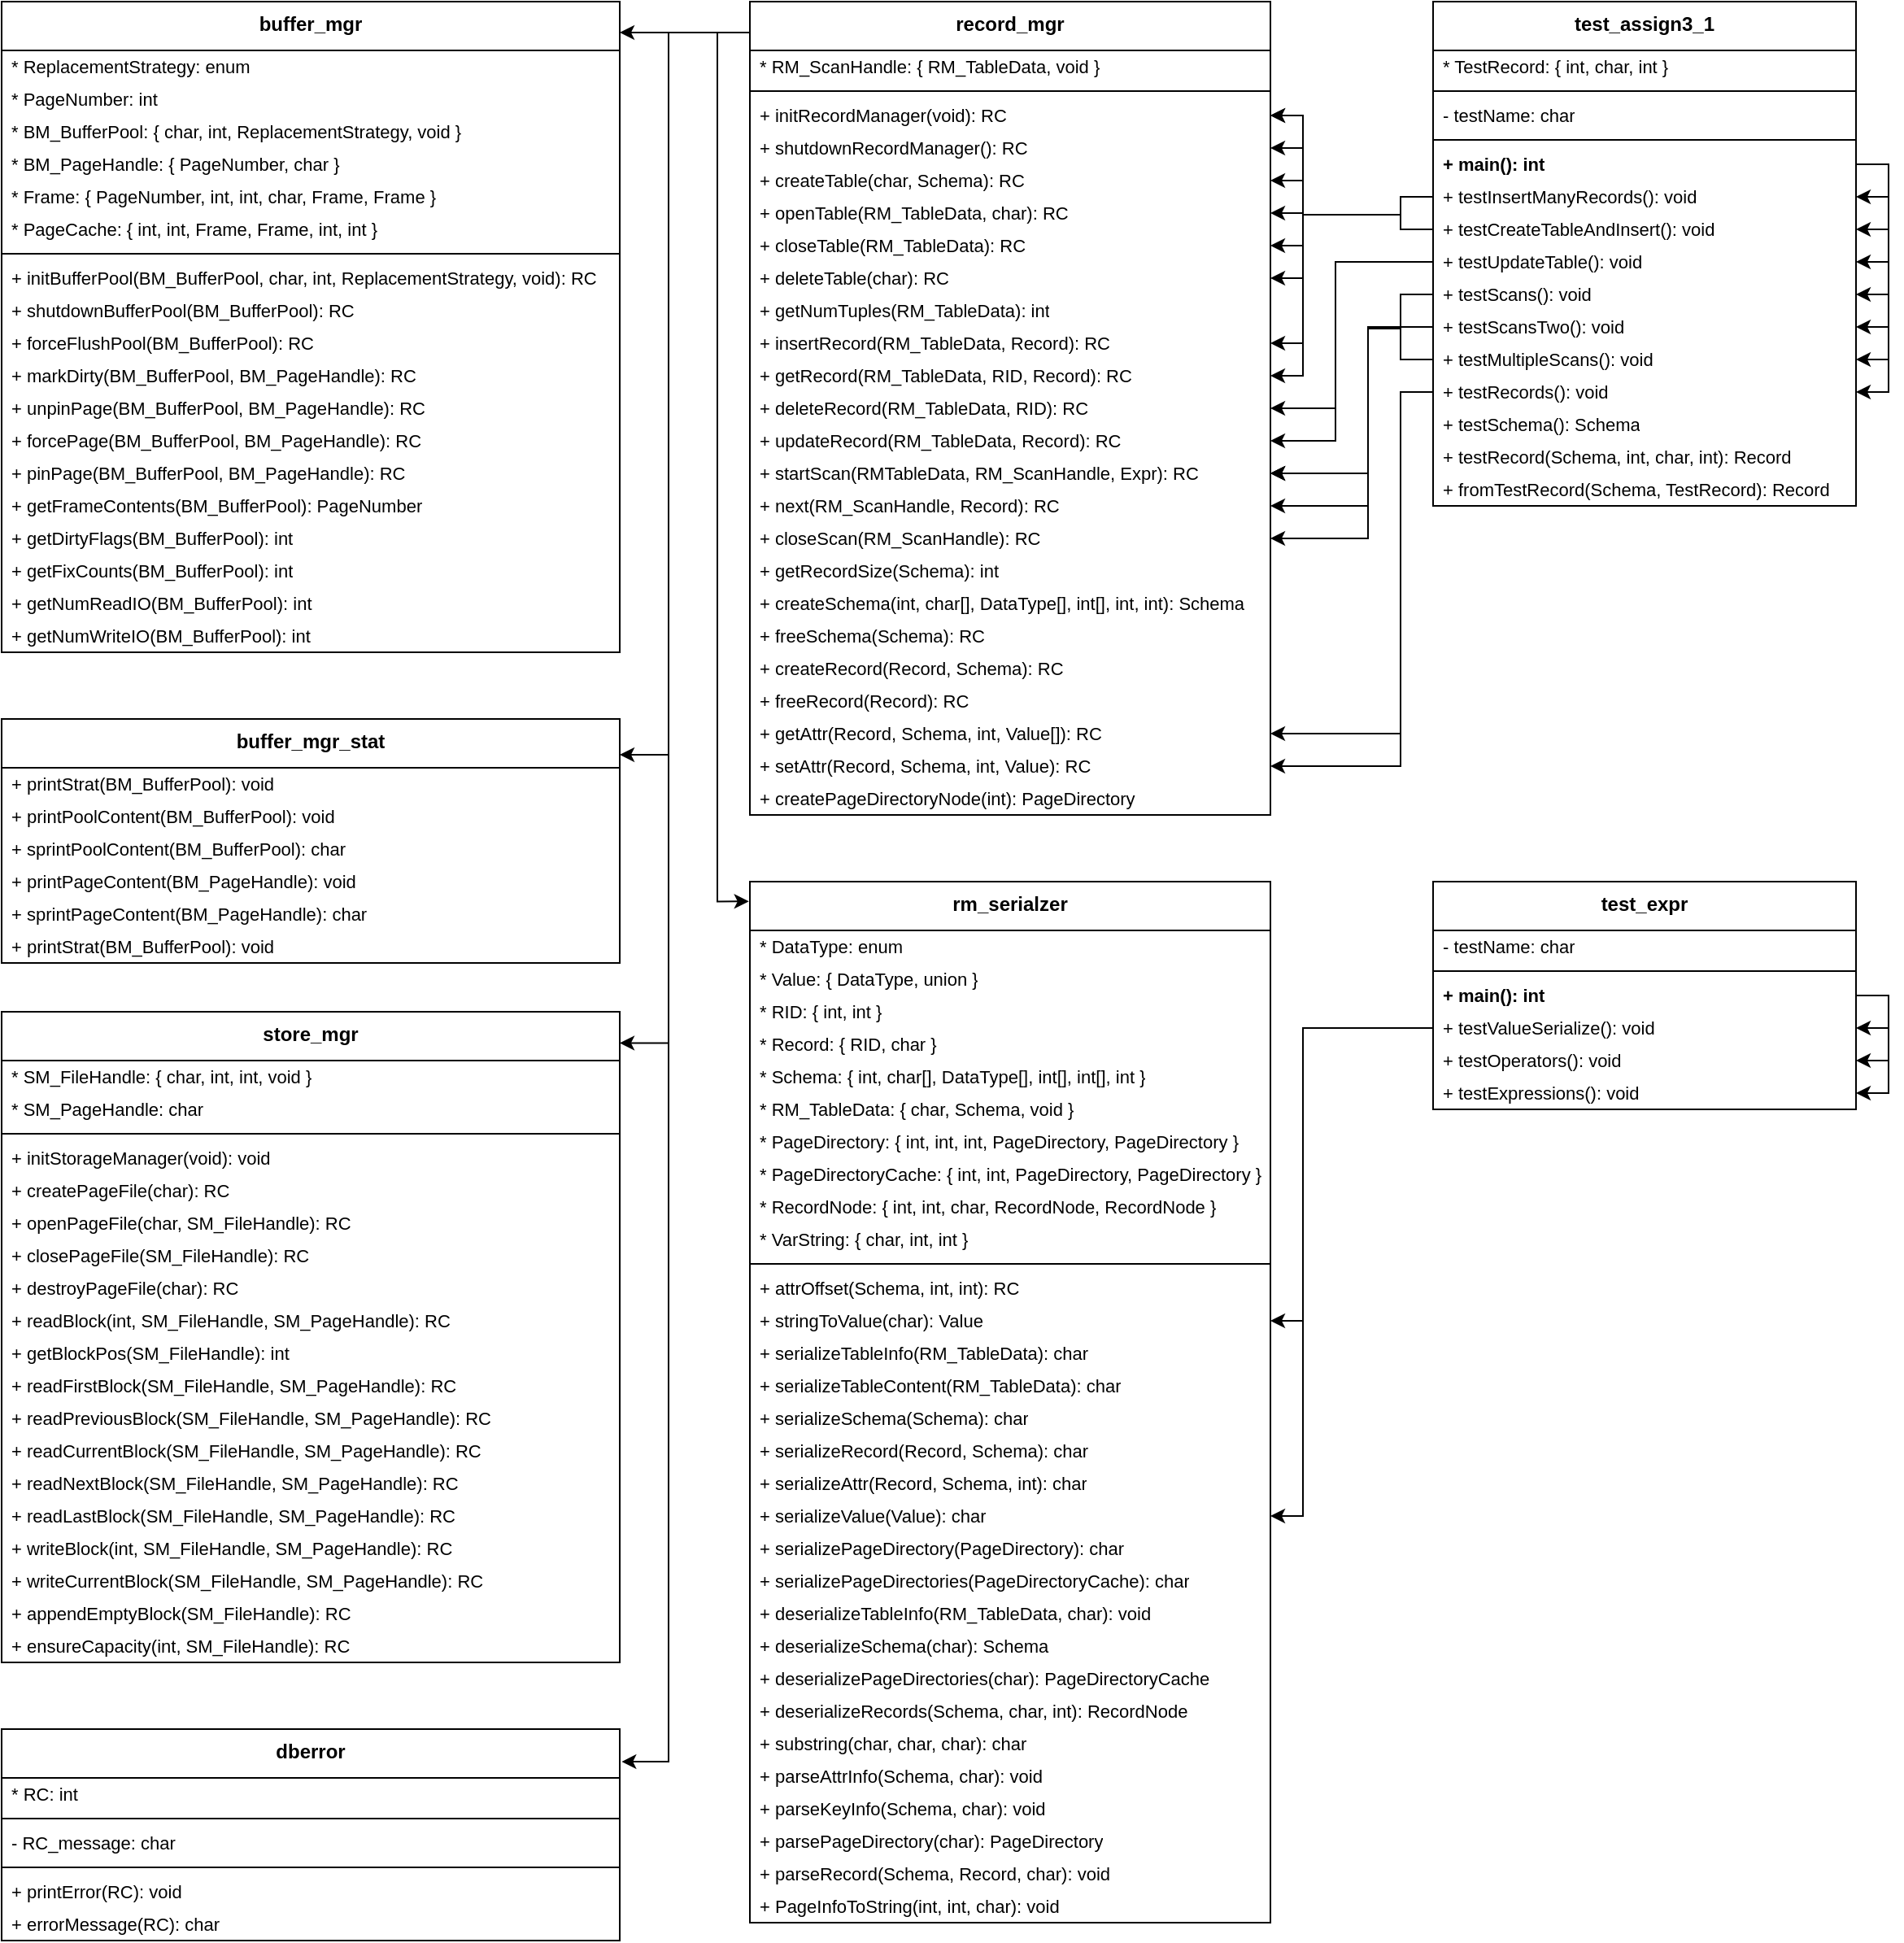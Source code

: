 <mxfile version="21.6.5" type="device">
  <diagram name="Page-1" id="DyquLoCqnv8UFfpNbI6D">
    <mxGraphModel dx="2206" dy="1203" grid="1" gridSize="10" guides="1" tooltips="1" connect="1" arrows="1" fold="1" page="1" pageScale="1" pageWidth="1240" pageHeight="630" math="0" shadow="0">
      <root>
        <mxCell id="0" />
        <mxCell id="1" parent="0" />
        <mxCell id="2W-PBRkv51gdTkOP3Wb2-12" value="store_mgr" style="swimlane;fontStyle=1;align=center;verticalAlign=top;childLayout=stackLayout;horizontal=1;startSize=30;horizontalStack=0;resizeParent=1;resizeParentMax=0;resizeLast=0;collapsible=0;marginBottom=0;whiteSpace=wrap;html=1;" parent="1" vertex="1">
          <mxGeometry x="40" y="660" width="380" height="400" as="geometry" />
        </mxCell>
        <mxCell id="2W-PBRkv51gdTkOP3Wb2-13" value="* SM_FileHandle: { char, int, int, void }" style="text;strokeColor=none;fillColor=none;align=left;verticalAlign=middle;spacingLeft=4;spacingRight=4;overflow=hidden;rotatable=0;points=[[0,0.5],[1,0.5]];portConstraint=eastwest;whiteSpace=wrap;html=1;fontSize=11;" parent="2W-PBRkv51gdTkOP3Wb2-12" vertex="1">
          <mxGeometry y="30" width="380" height="20" as="geometry" />
        </mxCell>
        <mxCell id="2W-PBRkv51gdTkOP3Wb2-26" value="* SM_PageHandle: char" style="text;strokeColor=none;fillColor=none;align=left;verticalAlign=middle;spacingLeft=4;spacingRight=4;overflow=hidden;rotatable=0;points=[[0,0.5],[1,0.5]];portConstraint=eastwest;whiteSpace=wrap;html=1;fontSize=11;" parent="2W-PBRkv51gdTkOP3Wb2-12" vertex="1">
          <mxGeometry y="50" width="380" height="20" as="geometry" />
        </mxCell>
        <mxCell id="2W-PBRkv51gdTkOP3Wb2-25" value="" style="line;strokeWidth=1;fillColor=none;align=left;verticalAlign=middle;spacingTop=0;spacingLeft=0;spacingRight=0;rotatable=0;labelPosition=right;points=[];portConstraint=eastwest;strokeColor=inherit;spacing=0;" parent="2W-PBRkv51gdTkOP3Wb2-12" vertex="1">
          <mxGeometry y="70" width="380" height="10" as="geometry" />
        </mxCell>
        <mxCell id="2W-PBRkv51gdTkOP3Wb2-17" value="+ initStorageManager(void): void" style="text;strokeColor=none;fillColor=none;align=left;verticalAlign=middle;spacingLeft=4;spacingRight=4;overflow=hidden;rotatable=0;points=[[0,0.5],[1,0.5]];portConstraint=eastwest;whiteSpace=wrap;html=1;fontSize=11;" parent="2W-PBRkv51gdTkOP3Wb2-12" vertex="1">
          <mxGeometry y="80" width="380" height="20" as="geometry" />
        </mxCell>
        <mxCell id="2W-PBRkv51gdTkOP3Wb2-16" value="+ createPageFile(char): RC" style="text;strokeColor=none;fillColor=none;align=left;verticalAlign=middle;spacingLeft=4;spacingRight=4;overflow=hidden;rotatable=0;points=[[0,0.5],[1,0.5]];portConstraint=eastwest;whiteSpace=wrap;html=1;fontSize=11;" parent="2W-PBRkv51gdTkOP3Wb2-12" vertex="1">
          <mxGeometry y="100" width="380" height="20" as="geometry" />
        </mxCell>
        <mxCell id="2W-PBRkv51gdTkOP3Wb2-18" value="+ openPageFile(char, SM_FileHandle): RC" style="text;strokeColor=none;fillColor=none;align=left;verticalAlign=middle;spacingLeft=4;spacingRight=4;overflow=hidden;rotatable=0;points=[[0,0.5],[1,0.5]];portConstraint=eastwest;whiteSpace=wrap;html=1;fontSize=11;" parent="2W-PBRkv51gdTkOP3Wb2-12" vertex="1">
          <mxGeometry y="120" width="380" height="20" as="geometry" />
        </mxCell>
        <mxCell id="2W-PBRkv51gdTkOP3Wb2-19" value="+ closePageFile(SM_FileHandle): RC" style="text;strokeColor=none;fillColor=none;align=left;verticalAlign=middle;spacingLeft=4;spacingRight=4;overflow=hidden;rotatable=0;points=[[0,0.5],[1,0.5]];portConstraint=eastwest;whiteSpace=wrap;html=1;fontSize=11;" parent="2W-PBRkv51gdTkOP3Wb2-12" vertex="1">
          <mxGeometry y="140" width="380" height="20" as="geometry" />
        </mxCell>
        <mxCell id="2W-PBRkv51gdTkOP3Wb2-20" value="+ destroyPageFile(char): RC" style="text;strokeColor=none;fillColor=none;align=left;verticalAlign=middle;spacingLeft=4;spacingRight=4;overflow=hidden;rotatable=0;points=[[0,0.5],[1,0.5]];portConstraint=eastwest;whiteSpace=wrap;html=1;fontSize=11;" parent="2W-PBRkv51gdTkOP3Wb2-12" vertex="1">
          <mxGeometry y="160" width="380" height="20" as="geometry" />
        </mxCell>
        <mxCell id="2W-PBRkv51gdTkOP3Wb2-22" value="+ readBlock(int, SM_FileHandle, SM_PageHandle): RC" style="text;strokeColor=none;fillColor=none;align=left;verticalAlign=middle;spacingLeft=4;spacingRight=4;overflow=hidden;rotatable=0;points=[[0,0.5],[1,0.5]];portConstraint=eastwest;whiteSpace=wrap;html=1;fontSize=11;" parent="2W-PBRkv51gdTkOP3Wb2-12" vertex="1">
          <mxGeometry y="180" width="380" height="20" as="geometry" />
        </mxCell>
        <mxCell id="2W-PBRkv51gdTkOP3Wb2-21" value="+ getBlockPos(SM_FileHandle): int" style="text;strokeColor=none;fillColor=none;align=left;verticalAlign=middle;spacingLeft=4;spacingRight=4;overflow=hidden;rotatable=0;points=[[0,0.5],[1,0.5]];portConstraint=eastwest;whiteSpace=wrap;html=1;fontSize=11;" parent="2W-PBRkv51gdTkOP3Wb2-12" vertex="1">
          <mxGeometry y="200" width="380" height="20" as="geometry" />
        </mxCell>
        <mxCell id="2W-PBRkv51gdTkOP3Wb2-23" value="+ readFirstBlock(SM_FileHandle, SM_PageHandle): RC" style="text;strokeColor=none;fillColor=none;align=left;verticalAlign=middle;spacingLeft=4;spacingRight=4;overflow=hidden;rotatable=0;points=[[0,0.5],[1,0.5]];portConstraint=eastwest;whiteSpace=wrap;html=1;fontSize=11;" parent="2W-PBRkv51gdTkOP3Wb2-12" vertex="1">
          <mxGeometry y="220" width="380" height="20" as="geometry" />
        </mxCell>
        <mxCell id="2W-PBRkv51gdTkOP3Wb2-41" value="+ readPreviousBlock(SM_FileHandle, SM_PageHandle): RC" style="text;strokeColor=none;fillColor=none;align=left;verticalAlign=middle;spacingLeft=4;spacingRight=4;overflow=hidden;rotatable=0;points=[[0,0.5],[1,0.5]];portConstraint=eastwest;whiteSpace=wrap;html=1;fontSize=11;" parent="2W-PBRkv51gdTkOP3Wb2-12" vertex="1">
          <mxGeometry y="240" width="380" height="20" as="geometry" />
        </mxCell>
        <mxCell id="2W-PBRkv51gdTkOP3Wb2-42" value="+ readCurrentBlock(SM_FileHandle, SM_PageHandle): RC" style="text;strokeColor=none;fillColor=none;align=left;verticalAlign=middle;spacingLeft=4;spacingRight=4;overflow=hidden;rotatable=0;points=[[0,0.5],[1,0.5]];portConstraint=eastwest;whiteSpace=wrap;html=1;fontSize=11;" parent="2W-PBRkv51gdTkOP3Wb2-12" vertex="1">
          <mxGeometry y="260" width="380" height="20" as="geometry" />
        </mxCell>
        <mxCell id="2W-PBRkv51gdTkOP3Wb2-43" value="+ readNextBlock(SM_FileHandle, SM_PageHandle): RC" style="text;strokeColor=none;fillColor=none;align=left;verticalAlign=middle;spacingLeft=4;spacingRight=4;overflow=hidden;rotatable=0;points=[[0,0.5],[1,0.5]];portConstraint=eastwest;whiteSpace=wrap;html=1;fontSize=11;" parent="2W-PBRkv51gdTkOP3Wb2-12" vertex="1">
          <mxGeometry y="280" width="380" height="20" as="geometry" />
        </mxCell>
        <mxCell id="2W-PBRkv51gdTkOP3Wb2-60" value="+ readLastBlock(SM_FileHandle, SM_PageHandle): RC" style="text;strokeColor=none;fillColor=none;align=left;verticalAlign=middle;spacingLeft=4;spacingRight=4;overflow=hidden;rotatable=0;points=[[0,0.5],[1,0.5]];portConstraint=eastwest;whiteSpace=wrap;html=1;fontSize=11;" parent="2W-PBRkv51gdTkOP3Wb2-12" vertex="1">
          <mxGeometry y="300" width="380" height="20" as="geometry" />
        </mxCell>
        <mxCell id="2W-PBRkv51gdTkOP3Wb2-61" value="+ writeBlock(int, SM_FileHandle, SM_PageHandle): RC" style="text;strokeColor=none;fillColor=none;align=left;verticalAlign=middle;spacingLeft=4;spacingRight=4;overflow=hidden;rotatable=0;points=[[0,0.5],[1,0.5]];portConstraint=eastwest;whiteSpace=wrap;html=1;fontSize=11;" parent="2W-PBRkv51gdTkOP3Wb2-12" vertex="1">
          <mxGeometry y="320" width="380" height="20" as="geometry" />
        </mxCell>
        <mxCell id="2W-PBRkv51gdTkOP3Wb2-59" value="+ writeCurrentBlock(SM_FileHandle, SM_PageHandle): RC" style="text;strokeColor=none;fillColor=none;align=left;verticalAlign=middle;spacingLeft=4;spacingRight=4;overflow=hidden;rotatable=0;points=[[0,0.5],[1,0.5]];portConstraint=eastwest;whiteSpace=wrap;html=1;fontSize=11;" parent="2W-PBRkv51gdTkOP3Wb2-12" vertex="1">
          <mxGeometry y="340" width="380" height="20" as="geometry" />
        </mxCell>
        <mxCell id="2W-PBRkv51gdTkOP3Wb2-62" value="+ appendEmptyBlock(SM_FileHandle): RC" style="text;strokeColor=none;fillColor=none;align=left;verticalAlign=middle;spacingLeft=4;spacingRight=4;overflow=hidden;rotatable=0;points=[[0,0.5],[1,0.5]];portConstraint=eastwest;whiteSpace=wrap;html=1;fontSize=11;" parent="2W-PBRkv51gdTkOP3Wb2-12" vertex="1">
          <mxGeometry y="360" width="380" height="20" as="geometry" />
        </mxCell>
        <mxCell id="2W-PBRkv51gdTkOP3Wb2-63" value="+ ensureCapacity(int, SM_FileHandle): RC" style="text;strokeColor=none;fillColor=none;align=left;verticalAlign=middle;spacingLeft=4;spacingRight=4;overflow=hidden;rotatable=0;points=[[0,0.5],[1,0.5]];portConstraint=eastwest;whiteSpace=wrap;html=1;fontSize=11;" parent="2W-PBRkv51gdTkOP3Wb2-12" vertex="1">
          <mxGeometry y="380" width="380" height="20" as="geometry" />
        </mxCell>
        <mxCell id="2W-PBRkv51gdTkOP3Wb2-27" value="dberror" style="swimlane;fontStyle=1;align=center;verticalAlign=top;childLayout=stackLayout;horizontal=1;startSize=30;horizontalStack=0;resizeParent=1;resizeParentMax=0;resizeLast=0;collapsible=0;marginBottom=0;whiteSpace=wrap;html=1;" parent="1" vertex="1">
          <mxGeometry x="40" y="1101" width="380" height="130" as="geometry" />
        </mxCell>
        <mxCell id="2W-PBRkv51gdTkOP3Wb2-28" value="* RC: int" style="text;strokeColor=none;fillColor=none;align=left;verticalAlign=middle;spacingLeft=4;spacingRight=4;overflow=hidden;rotatable=0;points=[[0,0.5],[1,0.5]];portConstraint=eastwest;whiteSpace=wrap;html=1;fontSize=11;" parent="2W-PBRkv51gdTkOP3Wb2-27" vertex="1">
          <mxGeometry y="30" width="380" height="20" as="geometry" />
        </mxCell>
        <mxCell id="2W-PBRkv51gdTkOP3Wb2-30" value="" style="line;strokeWidth=1;fillColor=none;align=left;verticalAlign=middle;spacingTop=0;spacingLeft=0;spacingRight=0;rotatable=0;labelPosition=right;points=[];portConstraint=eastwest;strokeColor=inherit;spacing=0;" parent="2W-PBRkv51gdTkOP3Wb2-27" vertex="1">
          <mxGeometry y="50" width="380" height="10" as="geometry" />
        </mxCell>
        <mxCell id="2W-PBRkv51gdTkOP3Wb2-31" value="- RC_message: char" style="text;strokeColor=none;fillColor=none;align=left;verticalAlign=middle;spacingLeft=4;spacingRight=4;overflow=hidden;rotatable=0;points=[[0,0.5],[1,0.5]];portConstraint=eastwest;whiteSpace=wrap;html=1;fontSize=11;" parent="2W-PBRkv51gdTkOP3Wb2-27" vertex="1">
          <mxGeometry y="60" width="380" height="20" as="geometry" />
        </mxCell>
        <mxCell id="2W-PBRkv51gdTkOP3Wb2-32" value="" style="line;strokeWidth=1;fillColor=none;align=left;verticalAlign=middle;spacingTop=0;spacingLeft=0;spacingRight=0;rotatable=0;labelPosition=right;points=[];portConstraint=eastwest;strokeColor=inherit;spacing=0;" parent="2W-PBRkv51gdTkOP3Wb2-27" vertex="1">
          <mxGeometry y="80" width="380" height="10" as="geometry" />
        </mxCell>
        <mxCell id="2W-PBRkv51gdTkOP3Wb2-33" value="+ printError(RC): void" style="text;strokeColor=none;fillColor=none;align=left;verticalAlign=middle;spacingLeft=4;spacingRight=4;overflow=hidden;rotatable=0;points=[[0,0.5],[1,0.5]];portConstraint=eastwest;whiteSpace=wrap;html=1;fontSize=11;" parent="2W-PBRkv51gdTkOP3Wb2-27" vertex="1">
          <mxGeometry y="90" width="380" height="20" as="geometry" />
        </mxCell>
        <mxCell id="2W-PBRkv51gdTkOP3Wb2-34" value="+ errorMessage(RC): char" style="text;strokeColor=none;fillColor=none;align=left;verticalAlign=middle;spacingLeft=4;spacingRight=4;overflow=hidden;rotatable=0;points=[[0,0.5],[1,0.5]];portConstraint=eastwest;whiteSpace=wrap;html=1;fontSize=11;" parent="2W-PBRkv51gdTkOP3Wb2-27" vertex="1">
          <mxGeometry y="110" width="380" height="20" as="geometry" />
        </mxCell>
        <mxCell id="2W-PBRkv51gdTkOP3Wb2-64" value="test_assign3_1" style="swimlane;fontStyle=1;align=center;verticalAlign=top;childLayout=stackLayout;horizontal=1;startSize=30;horizontalStack=0;resizeParent=1;resizeParentMax=0;resizeLast=0;collapsible=0;marginBottom=0;whiteSpace=wrap;html=1;" parent="1" vertex="1">
          <mxGeometry x="920" y="39" width="260" height="310" as="geometry" />
        </mxCell>
        <mxCell id="2W-PBRkv51gdTkOP3Wb2-67" value="* TestRecord: { int, char, int }" style="text;strokeColor=none;fillColor=none;align=left;verticalAlign=middle;spacingLeft=4;spacingRight=4;overflow=hidden;rotatable=0;points=[[0,0.5],[1,0.5]];portConstraint=eastwest;whiteSpace=wrap;html=1;fontSize=11;" parent="2W-PBRkv51gdTkOP3Wb2-64" vertex="1">
          <mxGeometry y="30" width="260" height="20" as="geometry" />
        </mxCell>
        <mxCell id="m3RcvuXCGORG72tY1Eil-10" value="" style="line;strokeWidth=1;fillColor=none;align=left;verticalAlign=middle;spacingTop=0;spacingLeft=0;spacingRight=0;rotatable=0;labelPosition=right;points=[];portConstraint=eastwest;strokeColor=inherit;spacing=0;" vertex="1" parent="2W-PBRkv51gdTkOP3Wb2-64">
          <mxGeometry y="50" width="260" height="10" as="geometry" />
        </mxCell>
        <mxCell id="m3RcvuXCGORG72tY1Eil-9" value="- testName: char" style="text;strokeColor=none;fillColor=none;align=left;verticalAlign=middle;spacingLeft=4;spacingRight=4;overflow=hidden;rotatable=0;points=[[0,0.5],[1,0.5]];portConstraint=eastwest;whiteSpace=wrap;html=1;fontSize=11;" vertex="1" parent="2W-PBRkv51gdTkOP3Wb2-64">
          <mxGeometry y="60" width="260" height="20" as="geometry" />
        </mxCell>
        <mxCell id="2W-PBRkv51gdTkOP3Wb2-68" value="" style="line;strokeWidth=1;fillColor=none;align=left;verticalAlign=middle;spacingTop=0;spacingLeft=0;spacingRight=0;rotatable=0;labelPosition=right;points=[];portConstraint=eastwest;strokeColor=inherit;spacing=0;" parent="2W-PBRkv51gdTkOP3Wb2-64" vertex="1">
          <mxGeometry y="80" width="260" height="10" as="geometry" />
        </mxCell>
        <mxCell id="2W-PBRkv51gdTkOP3Wb2-79" style="edgeStyle=orthogonalEdgeStyle;rounded=0;orthogonalLoop=1;jettySize=auto;html=1;exitX=1;exitY=0.5;exitDx=0;exitDy=0;entryX=1;entryY=0.5;entryDx=0;entryDy=0;" parent="2W-PBRkv51gdTkOP3Wb2-64" source="2W-PBRkv51gdTkOP3Wb2-69" target="2W-PBRkv51gdTkOP3Wb2-71" edge="1">
          <mxGeometry relative="1" as="geometry" />
        </mxCell>
        <mxCell id="LyubAiNVPV_jIJJPJGrE-27" style="edgeStyle=orthogonalEdgeStyle;rounded=0;orthogonalLoop=1;jettySize=auto;html=1;exitX=1;exitY=0.5;exitDx=0;exitDy=0;entryX=1;entryY=0.5;entryDx=0;entryDy=0;" parent="2W-PBRkv51gdTkOP3Wb2-64" source="2W-PBRkv51gdTkOP3Wb2-69" target="LyubAiNVPV_jIJJPJGrE-25" edge="1">
          <mxGeometry relative="1" as="geometry" />
        </mxCell>
        <mxCell id="LyubAiNVPV_jIJJPJGrE-28" style="edgeStyle=orthogonalEdgeStyle;rounded=0;orthogonalLoop=1;jettySize=auto;html=1;exitX=1;exitY=0.5;exitDx=0;exitDy=0;entryX=1;entryY=0.5;entryDx=0;entryDy=0;" parent="2W-PBRkv51gdTkOP3Wb2-64" source="2W-PBRkv51gdTkOP3Wb2-69" target="LyubAiNVPV_jIJJPJGrE-26" edge="1">
          <mxGeometry relative="1" as="geometry" />
        </mxCell>
        <mxCell id="m3RcvuXCGORG72tY1Eil-2" style="edgeStyle=orthogonalEdgeStyle;rounded=0;orthogonalLoop=1;jettySize=auto;html=1;exitX=1;exitY=0.5;exitDx=0;exitDy=0;entryX=1;entryY=0.5;entryDx=0;entryDy=0;" edge="1" parent="2W-PBRkv51gdTkOP3Wb2-64" source="2W-PBRkv51gdTkOP3Wb2-69" target="Ri6osJwRoKcSnOSPko2Z-1">
          <mxGeometry relative="1" as="geometry" />
        </mxCell>
        <mxCell id="m3RcvuXCGORG72tY1Eil-3" style="edgeStyle=orthogonalEdgeStyle;rounded=0;orthogonalLoop=1;jettySize=auto;html=1;exitX=1;exitY=0.5;exitDx=0;exitDy=0;entryX=1;entryY=0.5;entryDx=0;entryDy=0;" edge="1" parent="2W-PBRkv51gdTkOP3Wb2-64" source="2W-PBRkv51gdTkOP3Wb2-69" target="6TKqkTE9r3XJfxrBiwmd-1">
          <mxGeometry relative="1" as="geometry" />
        </mxCell>
        <mxCell id="m3RcvuXCGORG72tY1Eil-4" style="edgeStyle=orthogonalEdgeStyle;rounded=0;orthogonalLoop=1;jettySize=auto;html=1;exitX=1;exitY=0.5;exitDx=0;exitDy=0;entryX=1;entryY=0.5;entryDx=0;entryDy=0;" edge="1" parent="2W-PBRkv51gdTkOP3Wb2-64" source="2W-PBRkv51gdTkOP3Wb2-69" target="m3RcvuXCGORG72tY1Eil-1">
          <mxGeometry relative="1" as="geometry" />
        </mxCell>
        <mxCell id="m3RcvuXCGORG72tY1Eil-33" style="edgeStyle=orthogonalEdgeStyle;rounded=0;orthogonalLoop=1;jettySize=auto;html=1;exitX=1;exitY=0.5;exitDx=0;exitDy=0;entryX=1;entryY=0.5;entryDx=0;entryDy=0;" edge="1" parent="2W-PBRkv51gdTkOP3Wb2-64" source="2W-PBRkv51gdTkOP3Wb2-69" target="2W-PBRkv51gdTkOP3Wb2-70">
          <mxGeometry relative="1" as="geometry">
            <Array as="points">
              <mxPoint x="280" y="100" />
              <mxPoint x="280" y="120" />
            </Array>
          </mxGeometry>
        </mxCell>
        <mxCell id="2W-PBRkv51gdTkOP3Wb2-69" value="+ main(): int" style="text;strokeColor=none;fillColor=none;align=left;verticalAlign=middle;spacingLeft=4;spacingRight=4;overflow=hidden;rotatable=0;points=[[0,0.5],[1,0.5]];portConstraint=eastwest;whiteSpace=wrap;html=1;fontSize=11;fontStyle=1" parent="2W-PBRkv51gdTkOP3Wb2-64" vertex="1">
          <mxGeometry y="90" width="260" height="20" as="geometry" />
        </mxCell>
        <mxCell id="2W-PBRkv51gdTkOP3Wb2-70" value="+&amp;nbsp;testInsertManyRecords&lt;span style=&quot;background-color: initial;&quot;&gt;(): void&lt;/span&gt;" style="text;strokeColor=none;fillColor=none;align=left;verticalAlign=middle;spacingLeft=4;spacingRight=4;overflow=hidden;rotatable=0;points=[[0,0.5],[1,0.5]];portConstraint=eastwest;whiteSpace=wrap;html=1;fontSize=11;" parent="2W-PBRkv51gdTkOP3Wb2-64" vertex="1">
          <mxGeometry y="110" width="260" height="20" as="geometry" />
        </mxCell>
        <mxCell id="2W-PBRkv51gdTkOP3Wb2-71" value="+&amp;nbsp;testCreateTableAndInsert&lt;span style=&quot;background-color: initial;&quot;&gt;(): void&lt;/span&gt;" style="text;strokeColor=none;fillColor=none;align=left;verticalAlign=middle;spacingLeft=4;spacingRight=4;overflow=hidden;rotatable=0;points=[[0,0.5],[1,0.5]];portConstraint=eastwest;whiteSpace=wrap;html=1;fontSize=11;" parent="2W-PBRkv51gdTkOP3Wb2-64" vertex="1">
          <mxGeometry y="130" width="260" height="20" as="geometry" />
        </mxCell>
        <mxCell id="LyubAiNVPV_jIJJPJGrE-26" value="+&amp;nbsp;testUpdateTable&lt;span style=&quot;background-color: initial;&quot;&gt;(): void&lt;/span&gt;" style="text;strokeColor=none;fillColor=none;align=left;verticalAlign=middle;spacingLeft=4;spacingRight=4;overflow=hidden;rotatable=0;points=[[0,0.5],[1,0.5]];portConstraint=eastwest;whiteSpace=wrap;html=1;fontSize=11;" parent="2W-PBRkv51gdTkOP3Wb2-64" vertex="1">
          <mxGeometry y="150" width="260" height="20" as="geometry" />
        </mxCell>
        <mxCell id="Ri6osJwRoKcSnOSPko2Z-1" value="+&amp;nbsp;testScans&lt;span style=&quot;background-color: initial;&quot;&gt;(): void&lt;/span&gt;" style="text;strokeColor=none;fillColor=none;align=left;verticalAlign=middle;spacingLeft=4;spacingRight=4;overflow=hidden;rotatable=0;points=[[0,0.5],[1,0.5]];portConstraint=eastwest;whiteSpace=wrap;html=1;fontSize=11;" parent="2W-PBRkv51gdTkOP3Wb2-64" vertex="1">
          <mxGeometry y="170" width="260" height="20" as="geometry" />
        </mxCell>
        <mxCell id="6TKqkTE9r3XJfxrBiwmd-1" value="+&amp;nbsp;testScansTwo&lt;span style=&quot;background-color: initial;&quot;&gt;(): void&lt;/span&gt;" style="text;strokeColor=none;fillColor=none;align=left;verticalAlign=middle;spacingLeft=4;spacingRight=4;overflow=hidden;rotatable=0;points=[[0,0.5],[1,0.5]];portConstraint=eastwest;whiteSpace=wrap;html=1;fontSize=11;" parent="2W-PBRkv51gdTkOP3Wb2-64" vertex="1">
          <mxGeometry y="190" width="260" height="20" as="geometry" />
        </mxCell>
        <mxCell id="m3RcvuXCGORG72tY1Eil-1" value="+&amp;nbsp;testMultipleScans&lt;span style=&quot;background-color: initial;&quot;&gt;(): void&lt;/span&gt;" style="text;strokeColor=none;fillColor=none;align=left;verticalAlign=middle;spacingLeft=4;spacingRight=4;overflow=hidden;rotatable=0;points=[[0,0.5],[1,0.5]];portConstraint=eastwest;whiteSpace=wrap;html=1;fontSize=11;" vertex="1" parent="2W-PBRkv51gdTkOP3Wb2-64">
          <mxGeometry y="210" width="260" height="20" as="geometry" />
        </mxCell>
        <mxCell id="LyubAiNVPV_jIJJPJGrE-25" value="+&amp;nbsp;testRecords&lt;span style=&quot;background-color: initial;&quot;&gt;(): void&lt;/span&gt;" style="text;strokeColor=none;fillColor=none;align=left;verticalAlign=middle;spacingLeft=4;spacingRight=4;overflow=hidden;rotatable=0;points=[[0,0.5],[1,0.5]];portConstraint=eastwest;whiteSpace=wrap;html=1;fontSize=11;" parent="2W-PBRkv51gdTkOP3Wb2-64" vertex="1">
          <mxGeometry y="230" width="260" height="20" as="geometry" />
        </mxCell>
        <mxCell id="m3RcvuXCGORG72tY1Eil-6" value="+&amp;nbsp;testSchema(): Schema" style="text;strokeColor=none;fillColor=none;align=left;verticalAlign=middle;spacingLeft=4;spacingRight=4;overflow=hidden;rotatable=0;points=[[0,0.5],[1,0.5]];portConstraint=eastwest;whiteSpace=wrap;html=1;fontSize=11;" vertex="1" parent="2W-PBRkv51gdTkOP3Wb2-64">
          <mxGeometry y="250" width="260" height="20" as="geometry" />
        </mxCell>
        <mxCell id="m3RcvuXCGORG72tY1Eil-8" value="+&amp;nbsp;testRecord(Schema, int, char, int): Record" style="text;strokeColor=none;fillColor=none;align=left;verticalAlign=middle;spacingLeft=4;spacingRight=4;overflow=hidden;rotatable=0;points=[[0,0.5],[1,0.5]];portConstraint=eastwest;whiteSpace=wrap;html=1;fontSize=11;" vertex="1" parent="2W-PBRkv51gdTkOP3Wb2-64">
          <mxGeometry y="270" width="260" height="20" as="geometry" />
        </mxCell>
        <mxCell id="m3RcvuXCGORG72tY1Eil-7" value="+ fromTestRecord(Schema, TestRecord): Record" style="text;strokeColor=none;fillColor=none;align=left;verticalAlign=middle;spacingLeft=4;spacingRight=4;overflow=hidden;rotatable=0;points=[[0,0.5],[1,0.5]];portConstraint=eastwest;whiteSpace=wrap;html=1;fontSize=11;" vertex="1" parent="2W-PBRkv51gdTkOP3Wb2-64">
          <mxGeometry y="290" width="260" height="20" as="geometry" />
        </mxCell>
        <mxCell id="LyubAiNVPV_jIJJPJGrE-1" value="buffer_mgr" style="swimlane;fontStyle=1;align=center;verticalAlign=top;childLayout=stackLayout;horizontal=1;startSize=30;horizontalStack=0;resizeParent=1;resizeParentMax=0;resizeLast=0;collapsible=0;marginBottom=0;whiteSpace=wrap;html=1;" parent="1" vertex="1">
          <mxGeometry x="40" y="39" width="380" height="400" as="geometry" />
        </mxCell>
        <mxCell id="LyubAiNVPV_jIJJPJGrE-22" value="* ReplacementStrategy: enum" style="text;strokeColor=none;fillColor=none;align=left;verticalAlign=middle;spacingLeft=4;spacingRight=4;overflow=hidden;rotatable=0;points=[[0,0.5],[1,0.5]];portConstraint=eastwest;whiteSpace=wrap;html=1;fontSize=11;" parent="LyubAiNVPV_jIJJPJGrE-1" vertex="1">
          <mxGeometry y="30" width="380" height="20" as="geometry" />
        </mxCell>
        <mxCell id="LyubAiNVPV_jIJJPJGrE-21" value="* PageNumber: int" style="text;strokeColor=none;fillColor=none;align=left;verticalAlign=middle;spacingLeft=4;spacingRight=4;overflow=hidden;rotatable=0;points=[[0,0.5],[1,0.5]];portConstraint=eastwest;whiteSpace=wrap;html=1;fontSize=11;" parent="LyubAiNVPV_jIJJPJGrE-1" vertex="1">
          <mxGeometry y="50" width="380" height="20" as="geometry" />
        </mxCell>
        <mxCell id="LyubAiNVPV_jIJJPJGrE-2" value="*&amp;nbsp;BM_BufferPool&lt;span style=&quot;background-color: initial;&quot;&gt;: { char, int, ReplacementStrategy, void }&lt;/span&gt;" style="text;strokeColor=none;fillColor=none;align=left;verticalAlign=middle;spacingLeft=4;spacingRight=4;overflow=hidden;rotatable=0;points=[[0,0.5],[1,0.5]];portConstraint=eastwest;whiteSpace=wrap;html=1;fontSize=11;" parent="LyubAiNVPV_jIJJPJGrE-1" vertex="1">
          <mxGeometry y="70" width="380" height="20" as="geometry" />
        </mxCell>
        <mxCell id="LyubAiNVPV_jIJJPJGrE-3" value="* BM_PageHandle: { PageNumber, char }" style="text;strokeColor=none;fillColor=none;align=left;verticalAlign=middle;spacingLeft=4;spacingRight=4;overflow=hidden;rotatable=0;points=[[0,0.5],[1,0.5]];portConstraint=eastwest;whiteSpace=wrap;html=1;fontSize=11;" parent="LyubAiNVPV_jIJJPJGrE-1" vertex="1">
          <mxGeometry y="90" width="380" height="20" as="geometry" />
        </mxCell>
        <mxCell id="LyubAiNVPV_jIJJPJGrE-23" value="* Frame: { PageNumber, int, int, char, Frame, Frame }" style="text;strokeColor=none;fillColor=none;align=left;verticalAlign=middle;spacingLeft=4;spacingRight=4;overflow=hidden;rotatable=0;points=[[0,0.5],[1,0.5]];portConstraint=eastwest;whiteSpace=wrap;html=1;fontSize=11;" parent="LyubAiNVPV_jIJJPJGrE-1" vertex="1">
          <mxGeometry y="110" width="380" height="20" as="geometry" />
        </mxCell>
        <mxCell id="LyubAiNVPV_jIJJPJGrE-24" value="* PageCache: { int, int, Frame, Frame, int, int }" style="text;strokeColor=none;fillColor=none;align=left;verticalAlign=middle;spacingLeft=4;spacingRight=4;overflow=hidden;rotatable=0;points=[[0,0.5],[1,0.5]];portConstraint=eastwest;whiteSpace=wrap;html=1;fontSize=11;" parent="LyubAiNVPV_jIJJPJGrE-1" vertex="1">
          <mxGeometry y="130" width="380" height="20" as="geometry" />
        </mxCell>
        <mxCell id="LyubAiNVPV_jIJJPJGrE-4" value="" style="line;strokeWidth=1;fillColor=none;align=left;verticalAlign=middle;spacingTop=0;spacingLeft=0;spacingRight=0;rotatable=0;labelPosition=right;points=[];portConstraint=eastwest;strokeColor=inherit;spacing=0;" parent="LyubAiNVPV_jIJJPJGrE-1" vertex="1">
          <mxGeometry y="150" width="380" height="10" as="geometry" />
        </mxCell>
        <mxCell id="LyubAiNVPV_jIJJPJGrE-5" value="+&amp;nbsp;initBufferPool&lt;span style=&quot;background-color: initial;&quot;&gt;(BM_BufferPool, char, int, ReplacementStrategy, void): RC&lt;/span&gt;" style="text;strokeColor=none;fillColor=none;align=left;verticalAlign=middle;spacingLeft=4;spacingRight=4;overflow=hidden;rotatable=0;points=[[0,0.5],[1,0.5]];portConstraint=eastwest;whiteSpace=wrap;html=1;fontSize=11;" parent="LyubAiNVPV_jIJJPJGrE-1" vertex="1">
          <mxGeometry y="160" width="380" height="20" as="geometry" />
        </mxCell>
        <mxCell id="LyubAiNVPV_jIJJPJGrE-6" value="+ shutdownBufferPool(BM_BufferPool): RC" style="text;strokeColor=none;fillColor=none;align=left;verticalAlign=middle;spacingLeft=4;spacingRight=4;overflow=hidden;rotatable=0;points=[[0,0.5],[1,0.5]];portConstraint=eastwest;whiteSpace=wrap;html=1;fontSize=11;" parent="LyubAiNVPV_jIJJPJGrE-1" vertex="1">
          <mxGeometry y="180" width="380" height="20" as="geometry" />
        </mxCell>
        <mxCell id="LyubAiNVPV_jIJJPJGrE-7" value="+ forceFlushPool(BM_BufferPool): RC" style="text;strokeColor=none;fillColor=none;align=left;verticalAlign=middle;spacingLeft=4;spacingRight=4;overflow=hidden;rotatable=0;points=[[0,0.5],[1,0.5]];portConstraint=eastwest;whiteSpace=wrap;html=1;fontSize=11;" parent="LyubAiNVPV_jIJJPJGrE-1" vertex="1">
          <mxGeometry y="200" width="380" height="20" as="geometry" />
        </mxCell>
        <mxCell id="LyubAiNVPV_jIJJPJGrE-8" value="+ markDirty(BM_BufferPool, BM_PageHandle): RC" style="text;strokeColor=none;fillColor=none;align=left;verticalAlign=middle;spacingLeft=4;spacingRight=4;overflow=hidden;rotatable=0;points=[[0,0.5],[1,0.5]];portConstraint=eastwest;whiteSpace=wrap;html=1;fontSize=11;" parent="LyubAiNVPV_jIJJPJGrE-1" vertex="1">
          <mxGeometry y="220" width="380" height="20" as="geometry" />
        </mxCell>
        <mxCell id="LyubAiNVPV_jIJJPJGrE-9" value="+ unpinPage(BM_BufferPool, BM_PageHandle): RC" style="text;strokeColor=none;fillColor=none;align=left;verticalAlign=middle;spacingLeft=4;spacingRight=4;overflow=hidden;rotatable=0;points=[[0,0.5],[1,0.5]];portConstraint=eastwest;whiteSpace=wrap;html=1;fontSize=11;" parent="LyubAiNVPV_jIJJPJGrE-1" vertex="1">
          <mxGeometry y="240" width="380" height="20" as="geometry" />
        </mxCell>
        <mxCell id="LyubAiNVPV_jIJJPJGrE-10" value="+ forcePage(BM_BufferPool, BM_PageHandle): RC" style="text;strokeColor=none;fillColor=none;align=left;verticalAlign=middle;spacingLeft=4;spacingRight=4;overflow=hidden;rotatable=0;points=[[0,0.5],[1,0.5]];portConstraint=eastwest;whiteSpace=wrap;html=1;fontSize=11;" parent="LyubAiNVPV_jIJJPJGrE-1" vertex="1">
          <mxGeometry y="260" width="380" height="20" as="geometry" />
        </mxCell>
        <mxCell id="LyubAiNVPV_jIJJPJGrE-11" value="+ pinPage(BM_BufferPool, BM_PageHandle): RC" style="text;strokeColor=none;fillColor=none;align=left;verticalAlign=middle;spacingLeft=4;spacingRight=4;overflow=hidden;rotatable=0;points=[[0,0.5],[1,0.5]];portConstraint=eastwest;whiteSpace=wrap;html=1;fontSize=11;" parent="LyubAiNVPV_jIJJPJGrE-1" vertex="1">
          <mxGeometry y="280" width="380" height="20" as="geometry" />
        </mxCell>
        <mxCell id="LyubAiNVPV_jIJJPJGrE-12" value="+ getFrameContents(BM_BufferPool): PageNumber" style="text;strokeColor=none;fillColor=none;align=left;verticalAlign=middle;spacingLeft=4;spacingRight=4;overflow=hidden;rotatable=0;points=[[0,0.5],[1,0.5]];portConstraint=eastwest;whiteSpace=wrap;html=1;fontSize=11;" parent="LyubAiNVPV_jIJJPJGrE-1" vertex="1">
          <mxGeometry y="300" width="380" height="20" as="geometry" />
        </mxCell>
        <mxCell id="LyubAiNVPV_jIJJPJGrE-13" value="+ getDirtyFlags(BM_BufferPool): int" style="text;strokeColor=none;fillColor=none;align=left;verticalAlign=middle;spacingLeft=4;spacingRight=4;overflow=hidden;rotatable=0;points=[[0,0.5],[1,0.5]];portConstraint=eastwest;whiteSpace=wrap;html=1;fontSize=11;" parent="LyubAiNVPV_jIJJPJGrE-1" vertex="1">
          <mxGeometry y="320" width="380" height="20" as="geometry" />
        </mxCell>
        <mxCell id="LyubAiNVPV_jIJJPJGrE-14" value="+ getFixCounts(BM_BufferPool): int" style="text;strokeColor=none;fillColor=none;align=left;verticalAlign=middle;spacingLeft=4;spacingRight=4;overflow=hidden;rotatable=0;points=[[0,0.5],[1,0.5]];portConstraint=eastwest;whiteSpace=wrap;html=1;fontSize=11;" parent="LyubAiNVPV_jIJJPJGrE-1" vertex="1">
          <mxGeometry y="340" width="380" height="20" as="geometry" />
        </mxCell>
        <mxCell id="LyubAiNVPV_jIJJPJGrE-15" value="+ getNumReadIO(BM_BufferPool): int" style="text;strokeColor=none;fillColor=none;align=left;verticalAlign=middle;spacingLeft=4;spacingRight=4;overflow=hidden;rotatable=0;points=[[0,0.5],[1,0.5]];portConstraint=eastwest;whiteSpace=wrap;html=1;fontSize=11;" parent="LyubAiNVPV_jIJJPJGrE-1" vertex="1">
          <mxGeometry y="360" width="380" height="20" as="geometry" />
        </mxCell>
        <mxCell id="LyubAiNVPV_jIJJPJGrE-16" value="+ getNumWriteIO(BM_BufferPool): int" style="text;strokeColor=none;fillColor=none;align=left;verticalAlign=middle;spacingLeft=4;spacingRight=4;overflow=hidden;rotatable=0;points=[[0,0.5],[1,0.5]];portConstraint=eastwest;whiteSpace=wrap;html=1;fontSize=11;" parent="LyubAiNVPV_jIJJPJGrE-1" vertex="1">
          <mxGeometry y="380" width="380" height="20" as="geometry" />
        </mxCell>
        <mxCell id="LyubAiNVPV_jIJJPJGrE-29" value="test_expr" style="swimlane;fontStyle=1;align=center;verticalAlign=top;childLayout=stackLayout;horizontal=1;startSize=30;horizontalStack=0;resizeParent=1;resizeParentMax=0;resizeLast=0;collapsible=0;marginBottom=0;whiteSpace=wrap;html=1;" parent="1" vertex="1">
          <mxGeometry x="920" y="580" width="260" height="140" as="geometry" />
        </mxCell>
        <mxCell id="LyubAiNVPV_jIJJPJGrE-30" value="- testName: char" style="text;strokeColor=none;fillColor=none;align=left;verticalAlign=middle;spacingLeft=4;spacingRight=4;overflow=hidden;rotatable=0;points=[[0,0.5],[1,0.5]];portConstraint=eastwest;whiteSpace=wrap;html=1;fontSize=11;" parent="LyubAiNVPV_jIJJPJGrE-29" vertex="1">
          <mxGeometry y="30" width="260" height="20" as="geometry" />
        </mxCell>
        <mxCell id="LyubAiNVPV_jIJJPJGrE-31" value="" style="line;strokeWidth=1;fillColor=none;align=left;verticalAlign=middle;spacingTop=0;spacingLeft=0;spacingRight=0;rotatable=0;labelPosition=right;points=[];portConstraint=eastwest;strokeColor=inherit;spacing=0;" parent="LyubAiNVPV_jIJJPJGrE-29" vertex="1">
          <mxGeometry y="50" width="260" height="10" as="geometry" />
        </mxCell>
        <mxCell id="LyubAiNVPV_jIJJPJGrE-48" style="edgeStyle=orthogonalEdgeStyle;rounded=0;orthogonalLoop=1;jettySize=auto;html=1;exitX=1;exitY=0.5;exitDx=0;exitDy=0;entryX=1;entryY=0.5;entryDx=0;entryDy=0;" parent="LyubAiNVPV_jIJJPJGrE-29" source="LyubAiNVPV_jIJJPJGrE-38" target="LyubAiNVPV_jIJJPJGrE-41" edge="1">
          <mxGeometry relative="1" as="geometry">
            <Array as="points">
              <mxPoint x="280" y="70" />
              <mxPoint x="280" y="90" />
            </Array>
          </mxGeometry>
        </mxCell>
        <mxCell id="LyubAiNVPV_jIJJPJGrE-49" style="edgeStyle=orthogonalEdgeStyle;rounded=0;orthogonalLoop=1;jettySize=auto;html=1;exitX=1;exitY=0.5;exitDx=0;exitDy=0;entryX=1;entryY=0.5;entryDx=0;entryDy=0;" parent="LyubAiNVPV_jIJJPJGrE-29" source="LyubAiNVPV_jIJJPJGrE-38" target="LyubAiNVPV_jIJJPJGrE-44" edge="1">
          <mxGeometry relative="1" as="geometry" />
        </mxCell>
        <mxCell id="m3RcvuXCGORG72tY1Eil-11" style="edgeStyle=orthogonalEdgeStyle;rounded=0;orthogonalLoop=1;jettySize=auto;html=1;exitX=1;exitY=0.5;exitDx=0;exitDy=0;entryX=1;entryY=0.5;entryDx=0;entryDy=0;" edge="1" parent="LyubAiNVPV_jIJJPJGrE-29" source="LyubAiNVPV_jIJJPJGrE-38" target="LyubAiNVPV_jIJJPJGrE-40">
          <mxGeometry relative="1" as="geometry" />
        </mxCell>
        <mxCell id="LyubAiNVPV_jIJJPJGrE-38" value="+ main(): int" style="text;strokeColor=none;fillColor=none;align=left;verticalAlign=middle;spacingLeft=4;spacingRight=4;overflow=hidden;rotatable=0;points=[[0,0.5],[1,0.5]];portConstraint=eastwest;whiteSpace=wrap;html=1;fontSize=11;fontStyle=1" parent="LyubAiNVPV_jIJJPJGrE-29" vertex="1">
          <mxGeometry y="60" width="260" height="20" as="geometry" />
        </mxCell>
        <mxCell id="LyubAiNVPV_jIJJPJGrE-41" value="+&amp;nbsp;testValueSerialize&lt;span style=&quot;background-color: initial;&quot;&gt;(): void&lt;/span&gt;" style="text;strokeColor=none;fillColor=none;align=left;verticalAlign=middle;spacingLeft=4;spacingRight=4;overflow=hidden;rotatable=0;points=[[0,0.5],[1,0.5]];portConstraint=eastwest;whiteSpace=wrap;html=1;fontSize=11;" parent="LyubAiNVPV_jIJJPJGrE-29" vertex="1">
          <mxGeometry y="80" width="260" height="20" as="geometry" />
        </mxCell>
        <mxCell id="LyubAiNVPV_jIJJPJGrE-44" value="+&amp;nbsp;testOperators&lt;span style=&quot;background-color: initial;&quot;&gt;(): void&lt;/span&gt;" style="text;strokeColor=none;fillColor=none;align=left;verticalAlign=middle;spacingLeft=4;spacingRight=4;overflow=hidden;rotatable=0;points=[[0,0.5],[1,0.5]];portConstraint=eastwest;whiteSpace=wrap;html=1;fontSize=11;" parent="LyubAiNVPV_jIJJPJGrE-29" vertex="1">
          <mxGeometry y="100" width="260" height="20" as="geometry" />
        </mxCell>
        <mxCell id="LyubAiNVPV_jIJJPJGrE-40" value="+&amp;nbsp;testExpressions&lt;span style=&quot;background-color: initial;&quot;&gt;(): void&lt;/span&gt;" style="text;strokeColor=none;fillColor=none;align=left;verticalAlign=middle;spacingLeft=4;spacingRight=4;overflow=hidden;rotatable=0;points=[[0,0.5],[1,0.5]];portConstraint=eastwest;whiteSpace=wrap;html=1;fontSize=11;" parent="LyubAiNVPV_jIJJPJGrE-29" vertex="1">
          <mxGeometry y="120" width="260" height="20" as="geometry" />
        </mxCell>
        <mxCell id="LyubAiNVPV_jIJJPJGrE-50" value="buffer_mgr_stat" style="swimlane;fontStyle=1;align=center;verticalAlign=top;childLayout=stackLayout;horizontal=1;startSize=30;horizontalStack=0;resizeParent=1;resizeParentMax=0;resizeLast=0;collapsible=0;marginBottom=0;whiteSpace=wrap;html=1;" parent="1" vertex="1">
          <mxGeometry x="40" y="480" width="380" height="150" as="geometry" />
        </mxCell>
        <mxCell id="LyubAiNVPV_jIJJPJGrE-58" value="+&amp;nbsp;printStrat&lt;span style=&quot;background-color: initial;&quot;&gt;(BM_BufferPool): void&lt;/span&gt;" style="text;strokeColor=none;fillColor=none;align=left;verticalAlign=middle;spacingLeft=4;spacingRight=4;overflow=hidden;rotatable=0;points=[[0,0.5],[1,0.5]];portConstraint=eastwest;whiteSpace=wrap;html=1;fontSize=11;" parent="LyubAiNVPV_jIJJPJGrE-50" vertex="1">
          <mxGeometry y="30" width="380" height="20" as="geometry" />
        </mxCell>
        <mxCell id="LyubAiNVPV_jIJJPJGrE-59" value="+ printPoolContent(BM_BufferPool): void" style="text;strokeColor=none;fillColor=none;align=left;verticalAlign=middle;spacingLeft=4;spacingRight=4;overflow=hidden;rotatable=0;points=[[0,0.5],[1,0.5]];portConstraint=eastwest;whiteSpace=wrap;html=1;fontSize=11;" parent="LyubAiNVPV_jIJJPJGrE-50" vertex="1">
          <mxGeometry y="50" width="380" height="20" as="geometry" />
        </mxCell>
        <mxCell id="LyubAiNVPV_jIJJPJGrE-60" value="+ sprintPoolContent(BM_BufferPool): char" style="text;strokeColor=none;fillColor=none;align=left;verticalAlign=middle;spacingLeft=4;spacingRight=4;overflow=hidden;rotatable=0;points=[[0,0.5],[1,0.5]];portConstraint=eastwest;whiteSpace=wrap;html=1;fontSize=11;" parent="LyubAiNVPV_jIJJPJGrE-50" vertex="1">
          <mxGeometry y="70" width="380" height="20" as="geometry" />
        </mxCell>
        <mxCell id="LyubAiNVPV_jIJJPJGrE-61" value="+&amp;nbsp;printPageContent&lt;span style=&quot;background-color: initial;&quot;&gt;(BM_PageHandle): void&lt;/span&gt;" style="text;strokeColor=none;fillColor=none;align=left;verticalAlign=middle;spacingLeft=4;spacingRight=4;overflow=hidden;rotatable=0;points=[[0,0.5],[1,0.5]];portConstraint=eastwest;whiteSpace=wrap;html=1;fontSize=11;" parent="LyubAiNVPV_jIJJPJGrE-50" vertex="1">
          <mxGeometry y="90" width="380" height="20" as="geometry" />
        </mxCell>
        <mxCell id="LyubAiNVPV_jIJJPJGrE-62" value="+ sprintPageContent(BM_PageHandle): char" style="text;strokeColor=none;fillColor=none;align=left;verticalAlign=middle;spacingLeft=4;spacingRight=4;overflow=hidden;rotatable=0;points=[[0,0.5],[1,0.5]];portConstraint=eastwest;whiteSpace=wrap;html=1;fontSize=11;" parent="LyubAiNVPV_jIJJPJGrE-50" vertex="1">
          <mxGeometry y="110" width="380" height="20" as="geometry" />
        </mxCell>
        <mxCell id="LyubAiNVPV_jIJJPJGrE-63" value="+&amp;nbsp;printStrat&lt;span style=&quot;background-color: initial;&quot;&gt;(BM_BufferPool): void&lt;/span&gt;" style="text;strokeColor=none;fillColor=none;align=left;verticalAlign=middle;spacingLeft=4;spacingRight=4;overflow=hidden;rotatable=0;points=[[0,0.5],[1,0.5]];portConstraint=eastwest;whiteSpace=wrap;html=1;fontSize=11;" parent="LyubAiNVPV_jIJJPJGrE-50" vertex="1">
          <mxGeometry y="130" width="380" height="20" as="geometry" />
        </mxCell>
        <mxCell id="m3RcvuXCGORG72tY1Eil-12" value="record_mgr" style="swimlane;fontStyle=1;align=center;verticalAlign=top;childLayout=stackLayout;horizontal=1;startSize=30;horizontalStack=0;resizeParent=1;resizeParentMax=0;resizeLast=0;collapsible=0;marginBottom=0;whiteSpace=wrap;html=1;" vertex="1" parent="1">
          <mxGeometry x="500" y="39" width="320" height="500" as="geometry" />
        </mxCell>
        <mxCell id="m3RcvuXCGORG72tY1Eil-13" value="*&amp;nbsp;RM_ScanHandle&lt;span style=&quot;background-color: initial;&quot;&gt;: { RM_TableData, void }&lt;/span&gt;" style="text;strokeColor=none;fillColor=none;align=left;verticalAlign=middle;spacingLeft=4;spacingRight=4;overflow=hidden;rotatable=0;points=[[0,0.5],[1,0.5]];portConstraint=eastwest;whiteSpace=wrap;html=1;fontSize=11;" vertex="1" parent="m3RcvuXCGORG72tY1Eil-12">
          <mxGeometry y="30" width="320" height="20" as="geometry" />
        </mxCell>
        <mxCell id="m3RcvuXCGORG72tY1Eil-19" value="" style="line;strokeWidth=1;fillColor=none;align=left;verticalAlign=middle;spacingTop=0;spacingLeft=0;spacingRight=0;rotatable=0;labelPosition=right;points=[];portConstraint=eastwest;strokeColor=inherit;spacing=0;" vertex="1" parent="m3RcvuXCGORG72tY1Eil-12">
          <mxGeometry y="50" width="320" height="10" as="geometry" />
        </mxCell>
        <mxCell id="m3RcvuXCGORG72tY1Eil-20" value="+&amp;nbsp;initRecordManager&lt;span style=&quot;background-color: initial;&quot;&gt;(void): RC&lt;/span&gt;" style="text;strokeColor=none;fillColor=none;align=left;verticalAlign=middle;spacingLeft=4;spacingRight=4;overflow=hidden;rotatable=0;points=[[0,0.5],[1,0.5]];portConstraint=eastwest;whiteSpace=wrap;html=1;fontSize=11;" vertex="1" parent="m3RcvuXCGORG72tY1Eil-12">
          <mxGeometry y="60" width="320" height="20" as="geometry" />
        </mxCell>
        <mxCell id="m3RcvuXCGORG72tY1Eil-21" value="+&amp;nbsp;shutdownRecordManager&lt;span style=&quot;background-color: initial;&quot;&gt;(): RC&lt;/span&gt;" style="text;strokeColor=none;fillColor=none;align=left;verticalAlign=middle;spacingLeft=4;spacingRight=4;overflow=hidden;rotatable=0;points=[[0,0.5],[1,0.5]];portConstraint=eastwest;whiteSpace=wrap;html=1;fontSize=11;" vertex="1" parent="m3RcvuXCGORG72tY1Eil-12">
          <mxGeometry y="80" width="320" height="20" as="geometry" />
        </mxCell>
        <mxCell id="m3RcvuXCGORG72tY1Eil-22" value="+&amp;nbsp;createTable&lt;span style=&quot;background-color: initial;&quot;&gt;(char, Schema): RC&lt;/span&gt;" style="text;strokeColor=none;fillColor=none;align=left;verticalAlign=middle;spacingLeft=4;spacingRight=4;overflow=hidden;rotatable=0;points=[[0,0.5],[1,0.5]];portConstraint=eastwest;whiteSpace=wrap;html=1;fontSize=11;" vertex="1" parent="m3RcvuXCGORG72tY1Eil-12">
          <mxGeometry y="100" width="320" height="20" as="geometry" />
        </mxCell>
        <mxCell id="m3RcvuXCGORG72tY1Eil-23" value="+ openTable(RM_TableData, char): RC" style="text;strokeColor=none;fillColor=none;align=left;verticalAlign=middle;spacingLeft=4;spacingRight=4;overflow=hidden;rotatable=0;points=[[0,0.5],[1,0.5]];portConstraint=eastwest;whiteSpace=wrap;html=1;fontSize=11;" vertex="1" parent="m3RcvuXCGORG72tY1Eil-12">
          <mxGeometry y="120" width="320" height="20" as="geometry" />
        </mxCell>
        <mxCell id="m3RcvuXCGORG72tY1Eil-24" value="+ closeTable(RM_TableData): RC" style="text;strokeColor=none;fillColor=none;align=left;verticalAlign=middle;spacingLeft=4;spacingRight=4;overflow=hidden;rotatable=0;points=[[0,0.5],[1,0.5]];portConstraint=eastwest;whiteSpace=wrap;html=1;fontSize=11;" vertex="1" parent="m3RcvuXCGORG72tY1Eil-12">
          <mxGeometry y="140" width="320" height="20" as="geometry" />
        </mxCell>
        <mxCell id="m3RcvuXCGORG72tY1Eil-25" value="+ deleteTable(char): RC" style="text;strokeColor=none;fillColor=none;align=left;verticalAlign=middle;spacingLeft=4;spacingRight=4;overflow=hidden;rotatable=0;points=[[0,0.5],[1,0.5]];portConstraint=eastwest;whiteSpace=wrap;html=1;fontSize=11;" vertex="1" parent="m3RcvuXCGORG72tY1Eil-12">
          <mxGeometry y="160" width="320" height="20" as="geometry" />
        </mxCell>
        <mxCell id="m3RcvuXCGORG72tY1Eil-26" value="+&amp;nbsp;getNumTuples&lt;span style=&quot;background-color: initial;&quot;&gt;(RM_TableData): int&lt;/span&gt;" style="text;strokeColor=none;fillColor=none;align=left;verticalAlign=middle;spacingLeft=4;spacingRight=4;overflow=hidden;rotatable=0;points=[[0,0.5],[1,0.5]];portConstraint=eastwest;whiteSpace=wrap;html=1;fontSize=11;" vertex="1" parent="m3RcvuXCGORG72tY1Eil-12">
          <mxGeometry y="180" width="320" height="20" as="geometry" />
        </mxCell>
        <mxCell id="m3RcvuXCGORG72tY1Eil-27" value="+ insertRecord(RM_TableData, Record): RC" style="text;strokeColor=none;fillColor=none;align=left;verticalAlign=middle;spacingLeft=4;spacingRight=4;overflow=hidden;rotatable=0;points=[[0,0.5],[1,0.5]];portConstraint=eastwest;whiteSpace=wrap;html=1;fontSize=11;" vertex="1" parent="m3RcvuXCGORG72tY1Eil-12">
          <mxGeometry y="200" width="320" height="20" as="geometry" />
        </mxCell>
        <mxCell id="m3RcvuXCGORG72tY1Eil-30" value="+ getRecord(RM_TableData, RID, Record): RC" style="text;strokeColor=none;fillColor=none;align=left;verticalAlign=middle;spacingLeft=4;spacingRight=4;overflow=hidden;rotatable=0;points=[[0,0.5],[1,0.5]];portConstraint=eastwest;whiteSpace=wrap;html=1;fontSize=11;" vertex="1" parent="m3RcvuXCGORG72tY1Eil-12">
          <mxGeometry y="220" width="320" height="20" as="geometry" />
        </mxCell>
        <mxCell id="m3RcvuXCGORG72tY1Eil-28" value="+ deleteRecord(RM_TableData, RID): RC" style="text;strokeColor=none;fillColor=none;align=left;verticalAlign=middle;spacingLeft=4;spacingRight=4;overflow=hidden;rotatable=0;points=[[0,0.5],[1,0.5]];portConstraint=eastwest;whiteSpace=wrap;html=1;fontSize=11;" vertex="1" parent="m3RcvuXCGORG72tY1Eil-12">
          <mxGeometry y="240" width="320" height="20" as="geometry" />
        </mxCell>
        <mxCell id="m3RcvuXCGORG72tY1Eil-29" value="+ updateRecord(RM_TableData, Record): RC" style="text;strokeColor=none;fillColor=none;align=left;verticalAlign=middle;spacingLeft=4;spacingRight=4;overflow=hidden;rotatable=0;points=[[0,0.5],[1,0.5]];portConstraint=eastwest;whiteSpace=wrap;html=1;fontSize=11;" vertex="1" parent="m3RcvuXCGORG72tY1Eil-12">
          <mxGeometry y="260" width="320" height="20" as="geometry" />
        </mxCell>
        <mxCell id="m3RcvuXCGORG72tY1Eil-31" value="+ startScan(RMTableData, RM_ScanHandle, Expr): RC" style="text;strokeColor=none;fillColor=none;align=left;verticalAlign=middle;spacingLeft=4;spacingRight=4;overflow=hidden;rotatable=0;points=[[0,0.5],[1,0.5]];portConstraint=eastwest;whiteSpace=wrap;html=1;fontSize=11;" vertex="1" parent="m3RcvuXCGORG72tY1Eil-12">
          <mxGeometry y="280" width="320" height="20" as="geometry" />
        </mxCell>
        <mxCell id="m3RcvuXCGORG72tY1Eil-34" value="+ next(RM_ScanHandle, Record): RC" style="text;strokeColor=none;fillColor=none;align=left;verticalAlign=middle;spacingLeft=4;spacingRight=4;overflow=hidden;rotatable=0;points=[[0,0.5],[1,0.5]];portConstraint=eastwest;whiteSpace=wrap;html=1;fontSize=11;" vertex="1" parent="m3RcvuXCGORG72tY1Eil-12">
          <mxGeometry y="300" width="320" height="20" as="geometry" />
        </mxCell>
        <mxCell id="m3RcvuXCGORG72tY1Eil-35" value="+ closeScan(RM_ScanHandle): RC" style="text;strokeColor=none;fillColor=none;align=left;verticalAlign=middle;spacingLeft=4;spacingRight=4;overflow=hidden;rotatable=0;points=[[0,0.5],[1,0.5]];portConstraint=eastwest;whiteSpace=wrap;html=1;fontSize=11;" vertex="1" parent="m3RcvuXCGORG72tY1Eil-12">
          <mxGeometry y="320" width="320" height="20" as="geometry" />
        </mxCell>
        <mxCell id="m3RcvuXCGORG72tY1Eil-36" value="+ getRecordSize(Schema): int" style="text;strokeColor=none;fillColor=none;align=left;verticalAlign=middle;spacingLeft=4;spacingRight=4;overflow=hidden;rotatable=0;points=[[0,0.5],[1,0.5]];portConstraint=eastwest;whiteSpace=wrap;html=1;fontSize=11;" vertex="1" parent="m3RcvuXCGORG72tY1Eil-12">
          <mxGeometry y="340" width="320" height="20" as="geometry" />
        </mxCell>
        <mxCell id="m3RcvuXCGORG72tY1Eil-37" value="+ createSchema(int, char[], DataType[], int[], int, int): Schema" style="text;strokeColor=none;fillColor=none;align=left;verticalAlign=middle;spacingLeft=4;spacingRight=4;overflow=hidden;rotatable=0;points=[[0,0.5],[1,0.5]];portConstraint=eastwest;whiteSpace=wrap;html=1;fontSize=11;" vertex="1" parent="m3RcvuXCGORG72tY1Eil-12">
          <mxGeometry y="360" width="320" height="20" as="geometry" />
        </mxCell>
        <mxCell id="m3RcvuXCGORG72tY1Eil-39" value="+ freeSchema(Schema): RC" style="text;strokeColor=none;fillColor=none;align=left;verticalAlign=middle;spacingLeft=4;spacingRight=4;overflow=hidden;rotatable=0;points=[[0,0.5],[1,0.5]];portConstraint=eastwest;whiteSpace=wrap;html=1;fontSize=11;" vertex="1" parent="m3RcvuXCGORG72tY1Eil-12">
          <mxGeometry y="380" width="320" height="20" as="geometry" />
        </mxCell>
        <mxCell id="m3RcvuXCGORG72tY1Eil-38" value="+ createRecord(Record, Schema): RC" style="text;strokeColor=none;fillColor=none;align=left;verticalAlign=middle;spacingLeft=4;spacingRight=4;overflow=hidden;rotatable=0;points=[[0,0.5],[1,0.5]];portConstraint=eastwest;whiteSpace=wrap;html=1;fontSize=11;" vertex="1" parent="m3RcvuXCGORG72tY1Eil-12">
          <mxGeometry y="400" width="320" height="20" as="geometry" />
        </mxCell>
        <mxCell id="m3RcvuXCGORG72tY1Eil-41" value="+ freeRecord(Record): RC" style="text;strokeColor=none;fillColor=none;align=left;verticalAlign=middle;spacingLeft=4;spacingRight=4;overflow=hidden;rotatable=0;points=[[0,0.5],[1,0.5]];portConstraint=eastwest;whiteSpace=wrap;html=1;fontSize=11;" vertex="1" parent="m3RcvuXCGORG72tY1Eil-12">
          <mxGeometry y="420" width="320" height="20" as="geometry" />
        </mxCell>
        <mxCell id="m3RcvuXCGORG72tY1Eil-40" value="+ getAttr(Record, Schema, int, Value[]): RC" style="text;strokeColor=none;fillColor=none;align=left;verticalAlign=middle;spacingLeft=4;spacingRight=4;overflow=hidden;rotatable=0;points=[[0,0.5],[1,0.5]];portConstraint=eastwest;whiteSpace=wrap;html=1;fontSize=11;" vertex="1" parent="m3RcvuXCGORG72tY1Eil-12">
          <mxGeometry y="440" width="320" height="20" as="geometry" />
        </mxCell>
        <mxCell id="m3RcvuXCGORG72tY1Eil-43" value="+ setAttr(Record, Schema, int, Value): RC" style="text;strokeColor=none;fillColor=none;align=left;verticalAlign=middle;spacingLeft=4;spacingRight=4;overflow=hidden;rotatable=0;points=[[0,0.5],[1,0.5]];portConstraint=eastwest;whiteSpace=wrap;html=1;fontSize=11;" vertex="1" parent="m3RcvuXCGORG72tY1Eil-12">
          <mxGeometry y="460" width="320" height="20" as="geometry" />
        </mxCell>
        <mxCell id="m3RcvuXCGORG72tY1Eil-42" value="+ createPageDirectoryNode(int): PageDirectory" style="text;strokeColor=none;fillColor=none;align=left;verticalAlign=middle;spacingLeft=4;spacingRight=4;overflow=hidden;rotatable=0;points=[[0,0.5],[1,0.5]];portConstraint=eastwest;whiteSpace=wrap;html=1;fontSize=11;" vertex="1" parent="m3RcvuXCGORG72tY1Eil-12">
          <mxGeometry y="480" width="320" height="20" as="geometry" />
        </mxCell>
        <mxCell id="m3RcvuXCGORG72tY1Eil-44" style="edgeStyle=orthogonalEdgeStyle;rounded=0;orthogonalLoop=1;jettySize=auto;html=1;exitX=0;exitY=0.5;exitDx=0;exitDy=0;entryX=1;entryY=0.5;entryDx=0;entryDy=0;" edge="1" parent="1" source="LyubAiNVPV_jIJJPJGrE-25" target="m3RcvuXCGORG72tY1Eil-40">
          <mxGeometry relative="1" as="geometry">
            <Array as="points">
              <mxPoint x="900" y="279" />
              <mxPoint x="900" y="489" />
            </Array>
          </mxGeometry>
        </mxCell>
        <mxCell id="m3RcvuXCGORG72tY1Eil-45" style="edgeStyle=orthogonalEdgeStyle;rounded=0;orthogonalLoop=1;jettySize=auto;html=1;exitX=0;exitY=0.5;exitDx=0;exitDy=0;entryX=1;entryY=0.5;entryDx=0;entryDy=0;" edge="1" parent="1" source="LyubAiNVPV_jIJJPJGrE-25" target="m3RcvuXCGORG72tY1Eil-43">
          <mxGeometry relative="1" as="geometry">
            <Array as="points">
              <mxPoint x="900" y="279" />
              <mxPoint x="900" y="509" />
            </Array>
          </mxGeometry>
        </mxCell>
        <mxCell id="m3RcvuXCGORG72tY1Eil-51" style="edgeStyle=orthogonalEdgeStyle;rounded=0;orthogonalLoop=1;jettySize=auto;html=1;exitX=0;exitY=0.5;exitDx=0;exitDy=0;entryX=1;entryY=0.5;entryDx=0;entryDy=0;" edge="1" parent="1" source="2W-PBRkv51gdTkOP3Wb2-70" target="m3RcvuXCGORG72tY1Eil-20">
          <mxGeometry relative="1" as="geometry">
            <Array as="points">
              <mxPoint x="900" y="159" />
              <mxPoint x="900" y="170" />
              <mxPoint x="840" y="170" />
              <mxPoint x="840" y="109" />
            </Array>
          </mxGeometry>
        </mxCell>
        <mxCell id="m3RcvuXCGORG72tY1Eil-52" style="edgeStyle=orthogonalEdgeStyle;rounded=0;orthogonalLoop=1;jettySize=auto;html=1;exitX=0;exitY=0.5;exitDx=0;exitDy=0;entryX=1;entryY=0.5;entryDx=0;entryDy=0;" edge="1" parent="1" source="2W-PBRkv51gdTkOP3Wb2-70" target="m3RcvuXCGORG72tY1Eil-21">
          <mxGeometry relative="1" as="geometry">
            <Array as="points">
              <mxPoint x="900" y="159" />
              <mxPoint x="900" y="170" />
              <mxPoint x="840" y="170" />
              <mxPoint x="840" y="129" />
            </Array>
          </mxGeometry>
        </mxCell>
        <mxCell id="m3RcvuXCGORG72tY1Eil-53" style="edgeStyle=orthogonalEdgeStyle;rounded=0;orthogonalLoop=1;jettySize=auto;html=1;exitX=0;exitY=0.5;exitDx=0;exitDy=0;entryX=1;entryY=0.5;entryDx=0;entryDy=0;" edge="1" parent="1" source="2W-PBRkv51gdTkOP3Wb2-70" target="m3RcvuXCGORG72tY1Eil-22">
          <mxGeometry relative="1" as="geometry">
            <Array as="points">
              <mxPoint x="900" y="159" />
              <mxPoint x="900" y="170" />
              <mxPoint x="840" y="170" />
              <mxPoint x="840" y="149" />
            </Array>
          </mxGeometry>
        </mxCell>
        <mxCell id="m3RcvuXCGORG72tY1Eil-54" style="edgeStyle=orthogonalEdgeStyle;rounded=0;orthogonalLoop=1;jettySize=auto;html=1;exitX=0;exitY=0.5;exitDx=0;exitDy=0;entryX=1;entryY=0.5;entryDx=0;entryDy=0;" edge="1" parent="1" source="2W-PBRkv51gdTkOP3Wb2-70" target="m3RcvuXCGORG72tY1Eil-23">
          <mxGeometry relative="1" as="geometry">
            <Array as="points">
              <mxPoint x="900" y="159" />
              <mxPoint x="900" y="170" />
              <mxPoint x="840" y="170" />
              <mxPoint x="840" y="169" />
            </Array>
          </mxGeometry>
        </mxCell>
        <mxCell id="m3RcvuXCGORG72tY1Eil-55" style="edgeStyle=orthogonalEdgeStyle;rounded=0;orthogonalLoop=1;jettySize=auto;html=1;exitX=0;exitY=0.5;exitDx=0;exitDy=0;entryX=1;entryY=0.5;entryDx=0;entryDy=0;" edge="1" parent="1" source="2W-PBRkv51gdTkOP3Wb2-70" target="m3RcvuXCGORG72tY1Eil-24">
          <mxGeometry relative="1" as="geometry">
            <Array as="points">
              <mxPoint x="900" y="159" />
              <mxPoint x="900" y="170" />
              <mxPoint x="840" y="170" />
              <mxPoint x="840" y="189" />
            </Array>
          </mxGeometry>
        </mxCell>
        <mxCell id="m3RcvuXCGORG72tY1Eil-56" style="edgeStyle=orthogonalEdgeStyle;rounded=0;orthogonalLoop=1;jettySize=auto;html=1;exitX=0;exitY=0.5;exitDx=0;exitDy=0;entryX=1;entryY=0.5;entryDx=0;entryDy=0;" edge="1" parent="1" source="2W-PBRkv51gdTkOP3Wb2-70" target="m3RcvuXCGORG72tY1Eil-25">
          <mxGeometry relative="1" as="geometry">
            <Array as="points">
              <mxPoint x="900" y="159" />
              <mxPoint x="900" y="170" />
              <mxPoint x="840" y="170" />
              <mxPoint x="840" y="209" />
            </Array>
          </mxGeometry>
        </mxCell>
        <mxCell id="m3RcvuXCGORG72tY1Eil-57" style="edgeStyle=orthogonalEdgeStyle;rounded=0;orthogonalLoop=1;jettySize=auto;html=1;exitX=0;exitY=0.5;exitDx=0;exitDy=0;entryX=1;entryY=0.5;entryDx=0;entryDy=0;" edge="1" parent="1" source="2W-PBRkv51gdTkOP3Wb2-70" target="m3RcvuXCGORG72tY1Eil-27">
          <mxGeometry relative="1" as="geometry">
            <Array as="points">
              <mxPoint x="900" y="159" />
              <mxPoint x="900" y="170" />
              <mxPoint x="840" y="170" />
              <mxPoint x="840" y="249" />
            </Array>
          </mxGeometry>
        </mxCell>
        <mxCell id="m3RcvuXCGORG72tY1Eil-59" style="edgeStyle=orthogonalEdgeStyle;rounded=0;orthogonalLoop=1;jettySize=auto;html=1;exitX=0;exitY=0.5;exitDx=0;exitDy=0;entryX=1;entryY=0.5;entryDx=0;entryDy=0;" edge="1" parent="1" source="2W-PBRkv51gdTkOP3Wb2-71" target="m3RcvuXCGORG72tY1Eil-20">
          <mxGeometry relative="1" as="geometry">
            <Array as="points">
              <mxPoint x="900" y="179" />
              <mxPoint x="900" y="170" />
              <mxPoint x="840" y="170" />
              <mxPoint x="840" y="109" />
            </Array>
          </mxGeometry>
        </mxCell>
        <mxCell id="m3RcvuXCGORG72tY1Eil-61" style="edgeStyle=orthogonalEdgeStyle;rounded=0;orthogonalLoop=1;jettySize=auto;html=1;exitX=0;exitY=0.5;exitDx=0;exitDy=0;entryX=1;entryY=0.5;entryDx=0;entryDy=0;" edge="1" parent="1" source="LyubAiNVPV_jIJJPJGrE-26" target="m3RcvuXCGORG72tY1Eil-29">
          <mxGeometry relative="1" as="geometry">
            <Array as="points">
              <mxPoint x="860" y="199" />
              <mxPoint x="860" y="309" />
            </Array>
          </mxGeometry>
        </mxCell>
        <mxCell id="m3RcvuXCGORG72tY1Eil-62" style="edgeStyle=orthogonalEdgeStyle;rounded=0;orthogonalLoop=1;jettySize=auto;html=1;exitX=0;exitY=0.5;exitDx=0;exitDy=0;entryX=1;entryY=0.5;entryDx=0;entryDy=0;" edge="1" parent="1" source="LyubAiNVPV_jIJJPJGrE-26" target="m3RcvuXCGORG72tY1Eil-28">
          <mxGeometry relative="1" as="geometry">
            <Array as="points">
              <mxPoint x="860" y="199" />
              <mxPoint x="860" y="289" />
            </Array>
          </mxGeometry>
        </mxCell>
        <mxCell id="m3RcvuXCGORG72tY1Eil-63" style="edgeStyle=orthogonalEdgeStyle;rounded=0;orthogonalLoop=1;jettySize=auto;html=1;exitX=0;exitY=0.5;exitDx=0;exitDy=0;entryX=1;entryY=0.5;entryDx=0;entryDy=0;" edge="1" parent="1" source="2W-PBRkv51gdTkOP3Wb2-70" target="m3RcvuXCGORG72tY1Eil-30">
          <mxGeometry relative="1" as="geometry">
            <Array as="points">
              <mxPoint x="900" y="159" />
              <mxPoint x="900" y="170" />
              <mxPoint x="840" y="170" />
              <mxPoint x="840" y="269" />
            </Array>
          </mxGeometry>
        </mxCell>
        <mxCell id="m3RcvuXCGORG72tY1Eil-68" style="edgeStyle=orthogonalEdgeStyle;rounded=0;orthogonalLoop=1;jettySize=auto;html=1;exitX=0;exitY=0.5;exitDx=0;exitDy=0;entryX=1;entryY=0.5;entryDx=0;entryDy=0;" edge="1" parent="1" source="6TKqkTE9r3XJfxrBiwmd-1" target="m3RcvuXCGORG72tY1Eil-31">
          <mxGeometry relative="1" as="geometry">
            <Array as="points">
              <mxPoint x="880" y="239" />
              <mxPoint x="880" y="329" />
            </Array>
          </mxGeometry>
        </mxCell>
        <mxCell id="m3RcvuXCGORG72tY1Eil-69" style="edgeStyle=orthogonalEdgeStyle;rounded=0;orthogonalLoop=1;jettySize=auto;html=1;exitX=0;exitY=0.5;exitDx=0;exitDy=0;entryX=1;entryY=0.5;entryDx=0;entryDy=0;" edge="1" parent="1" source="6TKqkTE9r3XJfxrBiwmd-1" target="m3RcvuXCGORG72tY1Eil-34">
          <mxGeometry relative="1" as="geometry">
            <Array as="points">
              <mxPoint x="880" y="239" />
              <mxPoint x="880" y="349" />
            </Array>
          </mxGeometry>
        </mxCell>
        <mxCell id="m3RcvuXCGORG72tY1Eil-70" style="edgeStyle=orthogonalEdgeStyle;rounded=0;orthogonalLoop=1;jettySize=auto;html=1;exitX=0;exitY=0.5;exitDx=0;exitDy=0;entryX=1;entryY=0.5;entryDx=0;entryDy=0;" edge="1" parent="1" source="6TKqkTE9r3XJfxrBiwmd-1" target="m3RcvuXCGORG72tY1Eil-35">
          <mxGeometry relative="1" as="geometry">
            <Array as="points">
              <mxPoint x="880" y="239" />
              <mxPoint x="880" y="369" />
            </Array>
          </mxGeometry>
        </mxCell>
        <mxCell id="m3RcvuXCGORG72tY1Eil-71" style="edgeStyle=orthogonalEdgeStyle;rounded=0;orthogonalLoop=1;jettySize=auto;html=1;exitX=0;exitY=0.5;exitDx=0;exitDy=0;entryX=1;entryY=0.5;entryDx=0;entryDy=0;" edge="1" parent="1" source="Ri6osJwRoKcSnOSPko2Z-1" target="m3RcvuXCGORG72tY1Eil-31">
          <mxGeometry relative="1" as="geometry">
            <Array as="points">
              <mxPoint x="900" y="219" />
              <mxPoint x="900" y="240" />
              <mxPoint x="880" y="240" />
              <mxPoint x="880" y="329" />
            </Array>
          </mxGeometry>
        </mxCell>
        <mxCell id="m3RcvuXCGORG72tY1Eil-72" style="edgeStyle=orthogonalEdgeStyle;rounded=0;orthogonalLoop=1;jettySize=auto;html=1;exitX=0;exitY=0.5;exitDx=0;exitDy=0;entryX=1;entryY=0.5;entryDx=0;entryDy=0;" edge="1" parent="1" source="m3RcvuXCGORG72tY1Eil-1" target="m3RcvuXCGORG72tY1Eil-31">
          <mxGeometry relative="1" as="geometry">
            <Array as="points">
              <mxPoint x="900" y="259" />
              <mxPoint x="900" y="240" />
              <mxPoint x="880" y="240" />
              <mxPoint x="880" y="329" />
            </Array>
          </mxGeometry>
        </mxCell>
        <mxCell id="m3RcvuXCGORG72tY1Eil-73" value="rm_serialzer" style="swimlane;fontStyle=1;align=center;verticalAlign=top;childLayout=stackLayout;horizontal=1;startSize=30;horizontalStack=0;resizeParent=1;resizeParentMax=0;resizeLast=0;collapsible=0;marginBottom=0;whiteSpace=wrap;html=1;" vertex="1" parent="1">
          <mxGeometry x="500" y="580" width="320" height="640" as="geometry" />
        </mxCell>
        <mxCell id="m3RcvuXCGORG72tY1Eil-80" value="*&amp;nbsp;DataType&lt;span style=&quot;background-color: initial;&quot;&gt;: enum&lt;/span&gt;" style="text;strokeColor=none;fillColor=none;align=left;verticalAlign=middle;spacingLeft=4;spacingRight=4;overflow=hidden;rotatable=0;points=[[0,0.5],[1,0.5]];portConstraint=eastwest;whiteSpace=wrap;html=1;fontSize=11;" vertex="1" parent="m3RcvuXCGORG72tY1Eil-73">
          <mxGeometry y="30" width="320" height="20" as="geometry" />
        </mxCell>
        <mxCell id="m3RcvuXCGORG72tY1Eil-91" value="* Value&lt;span style=&quot;background-color: initial;&quot;&gt;: { DataType, union }&lt;/span&gt;" style="text;strokeColor=none;fillColor=none;align=left;verticalAlign=middle;spacingLeft=4;spacingRight=4;overflow=hidden;rotatable=0;points=[[0,0.5],[1,0.5]];portConstraint=eastwest;whiteSpace=wrap;html=1;fontSize=11;" vertex="1" parent="m3RcvuXCGORG72tY1Eil-73">
          <mxGeometry y="50" width="320" height="20" as="geometry" />
        </mxCell>
        <mxCell id="m3RcvuXCGORG72tY1Eil-93" value="* RID&lt;span style=&quot;background-color: initial;&quot;&gt;: { int, int }&lt;/span&gt;" style="text;strokeColor=none;fillColor=none;align=left;verticalAlign=middle;spacingLeft=4;spacingRight=4;overflow=hidden;rotatable=0;points=[[0,0.5],[1,0.5]];portConstraint=eastwest;whiteSpace=wrap;html=1;fontSize=11;" vertex="1" parent="m3RcvuXCGORG72tY1Eil-73">
          <mxGeometry y="70" width="320" height="20" as="geometry" />
        </mxCell>
        <mxCell id="m3RcvuXCGORG72tY1Eil-92" value="* Record&lt;span style=&quot;background-color: initial;&quot;&gt;: { RID, char }&lt;/span&gt;" style="text;strokeColor=none;fillColor=none;align=left;verticalAlign=middle;spacingLeft=4;spacingRight=4;overflow=hidden;rotatable=0;points=[[0,0.5],[1,0.5]];portConstraint=eastwest;whiteSpace=wrap;html=1;fontSize=11;" vertex="1" parent="m3RcvuXCGORG72tY1Eil-73">
          <mxGeometry y="90" width="320" height="20" as="geometry" />
        </mxCell>
        <mxCell id="m3RcvuXCGORG72tY1Eil-94" value="* Schema&lt;span style=&quot;background-color: initial;&quot;&gt;: { int, char[], DataType[], int[], int[], int }&lt;/span&gt;" style="text;strokeColor=none;fillColor=none;align=left;verticalAlign=middle;spacingLeft=4;spacingRight=4;overflow=hidden;rotatable=0;points=[[0,0.5],[1,0.5]];portConstraint=eastwest;whiteSpace=wrap;html=1;fontSize=11;" vertex="1" parent="m3RcvuXCGORG72tY1Eil-73">
          <mxGeometry y="110" width="320" height="20" as="geometry" />
        </mxCell>
        <mxCell id="m3RcvuXCGORG72tY1Eil-110" value="* RM_TableData&lt;span style=&quot;background-color: initial;&quot;&gt;: { char, Schema, void }&lt;/span&gt;" style="text;strokeColor=none;fillColor=none;align=left;verticalAlign=middle;spacingLeft=4;spacingRight=4;overflow=hidden;rotatable=0;points=[[0,0.5],[1,0.5]];portConstraint=eastwest;whiteSpace=wrap;html=1;fontSize=11;" vertex="1" parent="m3RcvuXCGORG72tY1Eil-73">
          <mxGeometry y="130" width="320" height="20" as="geometry" />
        </mxCell>
        <mxCell id="m3RcvuXCGORG72tY1Eil-95" value="* PageDirectory: { int, int, int,&amp;nbsp;PageDirectory, PageDirectory&amp;nbsp;&lt;span style=&quot;background-color: initial;&quot;&gt;}&lt;/span&gt;" style="text;strokeColor=none;fillColor=none;align=left;verticalAlign=middle;spacingLeft=4;spacingRight=4;overflow=hidden;rotatable=0;points=[[0,0.5],[1,0.5]];portConstraint=eastwest;whiteSpace=wrap;html=1;fontSize=11;" vertex="1" parent="m3RcvuXCGORG72tY1Eil-73">
          <mxGeometry y="150" width="320" height="20" as="geometry" />
        </mxCell>
        <mxCell id="m3RcvuXCGORG72tY1Eil-111" value="* PageDirectoryCache: { int, int, PageDirectory, PageDirectory&amp;nbsp;&lt;span style=&quot;background-color: initial;&quot;&gt;}&lt;/span&gt;" style="text;strokeColor=none;fillColor=none;align=left;verticalAlign=middle;spacingLeft=4;spacingRight=4;overflow=hidden;rotatable=0;points=[[0,0.5],[1,0.5]];portConstraint=eastwest;whiteSpace=wrap;html=1;fontSize=11;" vertex="1" parent="m3RcvuXCGORG72tY1Eil-73">
          <mxGeometry y="170" width="320" height="20" as="geometry" />
        </mxCell>
        <mxCell id="m3RcvuXCGORG72tY1Eil-112" value="* RecordNode: { int, int, char, RecordNode, RecordNode&amp;nbsp;&lt;span style=&quot;background-color: initial;&quot;&gt;}&lt;/span&gt;" style="text;strokeColor=none;fillColor=none;align=left;verticalAlign=middle;spacingLeft=4;spacingRight=4;overflow=hidden;rotatable=0;points=[[0,0.5],[1,0.5]];portConstraint=eastwest;whiteSpace=wrap;html=1;fontSize=11;" vertex="1" parent="m3RcvuXCGORG72tY1Eil-73">
          <mxGeometry y="190" width="320" height="20" as="geometry" />
        </mxCell>
        <mxCell id="m3RcvuXCGORG72tY1Eil-115" value="* VarString: { char, int, int&amp;nbsp;&lt;span style=&quot;background-color: initial;&quot;&gt;}&lt;/span&gt;" style="text;strokeColor=none;fillColor=none;align=left;verticalAlign=middle;spacingLeft=4;spacingRight=4;overflow=hidden;rotatable=0;points=[[0,0.5],[1,0.5]];portConstraint=eastwest;whiteSpace=wrap;html=1;fontSize=11;" vertex="1" parent="m3RcvuXCGORG72tY1Eil-73">
          <mxGeometry y="210" width="320" height="20" as="geometry" />
        </mxCell>
        <mxCell id="m3RcvuXCGORG72tY1Eil-81" value="" style="line;strokeWidth=1;fillColor=none;align=left;verticalAlign=middle;spacingTop=0;spacingLeft=0;spacingRight=0;rotatable=0;labelPosition=right;points=[];portConstraint=eastwest;strokeColor=inherit;spacing=0;" vertex="1" parent="m3RcvuXCGORG72tY1Eil-73">
          <mxGeometry y="230" width="320" height="10" as="geometry" />
        </mxCell>
        <mxCell id="m3RcvuXCGORG72tY1Eil-74" value="+&amp;nbsp;attrOffset&lt;span style=&quot;background-color: initial;&quot;&gt;(Schema, int, int): RC&lt;/span&gt;" style="text;strokeColor=none;fillColor=none;align=left;verticalAlign=middle;spacingLeft=4;spacingRight=4;overflow=hidden;rotatable=0;points=[[0,0.5],[1,0.5]];portConstraint=eastwest;whiteSpace=wrap;html=1;fontSize=11;" vertex="1" parent="m3RcvuXCGORG72tY1Eil-73">
          <mxGeometry y="240" width="320" height="20" as="geometry" />
        </mxCell>
        <mxCell id="m3RcvuXCGORG72tY1Eil-116" value="+&amp;nbsp;stringToValue&lt;span style=&quot;background-color: initial;&quot;&gt;(char): Value&lt;/span&gt;" style="text;strokeColor=none;fillColor=none;align=left;verticalAlign=middle;spacingLeft=4;spacingRight=4;overflow=hidden;rotatable=0;points=[[0,0.5],[1,0.5]];portConstraint=eastwest;whiteSpace=wrap;html=1;fontSize=11;" vertex="1" parent="m3RcvuXCGORG72tY1Eil-73">
          <mxGeometry y="260" width="320" height="20" as="geometry" />
        </mxCell>
        <mxCell id="m3RcvuXCGORG72tY1Eil-75" value="+&amp;nbsp;serializeTableInfo(RM_TableData): char" style="text;strokeColor=none;fillColor=none;align=left;verticalAlign=middle;spacingLeft=4;spacingRight=4;overflow=hidden;rotatable=0;points=[[0,0.5],[1,0.5]];portConstraint=eastwest;whiteSpace=wrap;html=1;fontSize=11;" vertex="1" parent="m3RcvuXCGORG72tY1Eil-73">
          <mxGeometry y="280" width="320" height="20" as="geometry" />
        </mxCell>
        <mxCell id="m3RcvuXCGORG72tY1Eil-76" value="+&amp;nbsp;serializeTableContent(RM_TableData): char" style="text;strokeColor=none;fillColor=none;align=left;verticalAlign=middle;spacingLeft=4;spacingRight=4;overflow=hidden;rotatable=0;points=[[0,0.5],[1,0.5]];portConstraint=eastwest;whiteSpace=wrap;html=1;fontSize=11;" vertex="1" parent="m3RcvuXCGORG72tY1Eil-73">
          <mxGeometry y="300" width="320" height="20" as="geometry" />
        </mxCell>
        <mxCell id="m3RcvuXCGORG72tY1Eil-77" value="+ serializeSchema(Schema): char" style="text;strokeColor=none;fillColor=none;align=left;verticalAlign=middle;spacingLeft=4;spacingRight=4;overflow=hidden;rotatable=0;points=[[0,0.5],[1,0.5]];portConstraint=eastwest;whiteSpace=wrap;html=1;fontSize=11;" vertex="1" parent="m3RcvuXCGORG72tY1Eil-73">
          <mxGeometry y="320" width="320" height="20" as="geometry" />
        </mxCell>
        <mxCell id="m3RcvuXCGORG72tY1Eil-78" value="+ serializeRecord(Record, Schema): char" style="text;strokeColor=none;fillColor=none;align=left;verticalAlign=middle;spacingLeft=4;spacingRight=4;overflow=hidden;rotatable=0;points=[[0,0.5],[1,0.5]];portConstraint=eastwest;whiteSpace=wrap;html=1;fontSize=11;" vertex="1" parent="m3RcvuXCGORG72tY1Eil-73">
          <mxGeometry y="340" width="320" height="20" as="geometry" />
        </mxCell>
        <mxCell id="m3RcvuXCGORG72tY1Eil-79" value="+ serializeAttr(Record, Schema, int): char" style="text;strokeColor=none;fillColor=none;align=left;verticalAlign=middle;spacingLeft=4;spacingRight=4;overflow=hidden;rotatable=0;points=[[0,0.5],[1,0.5]];portConstraint=eastwest;whiteSpace=wrap;html=1;fontSize=11;" vertex="1" parent="m3RcvuXCGORG72tY1Eil-73">
          <mxGeometry y="360" width="320" height="20" as="geometry" />
        </mxCell>
        <mxCell id="m3RcvuXCGORG72tY1Eil-114" value="+ serializeValue(Value): char" style="text;strokeColor=none;fillColor=none;align=left;verticalAlign=middle;spacingLeft=4;spacingRight=4;overflow=hidden;rotatable=0;points=[[0,0.5],[1,0.5]];portConstraint=eastwest;whiteSpace=wrap;html=1;fontSize=11;" vertex="1" parent="m3RcvuXCGORG72tY1Eil-73">
          <mxGeometry y="380" width="320" height="20" as="geometry" />
        </mxCell>
        <mxCell id="m3RcvuXCGORG72tY1Eil-118" value="+ serializePageDirectory(PageDirectory): char" style="text;strokeColor=none;fillColor=none;align=left;verticalAlign=middle;spacingLeft=4;spacingRight=4;overflow=hidden;rotatable=0;points=[[0,0.5],[1,0.5]];portConstraint=eastwest;whiteSpace=wrap;html=1;fontSize=11;" vertex="1" parent="m3RcvuXCGORG72tY1Eil-73">
          <mxGeometry y="400" width="320" height="20" as="geometry" />
        </mxCell>
        <mxCell id="m3RcvuXCGORG72tY1Eil-117" value="+ serializePageDirectories(PageDirectoryCache): char" style="text;strokeColor=none;fillColor=none;align=left;verticalAlign=middle;spacingLeft=4;spacingRight=4;overflow=hidden;rotatable=0;points=[[0,0.5],[1,0.5]];portConstraint=eastwest;whiteSpace=wrap;html=1;fontSize=11;" vertex="1" parent="m3RcvuXCGORG72tY1Eil-73">
          <mxGeometry y="420" width="320" height="20" as="geometry" />
        </mxCell>
        <mxCell id="m3RcvuXCGORG72tY1Eil-119" value="+ deserializeTableInfo(RM_TableData, char): void" style="text;strokeColor=none;fillColor=none;align=left;verticalAlign=middle;spacingLeft=4;spacingRight=4;overflow=hidden;rotatable=0;points=[[0,0.5],[1,0.5]];portConstraint=eastwest;whiteSpace=wrap;html=1;fontSize=11;" vertex="1" parent="m3RcvuXCGORG72tY1Eil-73">
          <mxGeometry y="440" width="320" height="20" as="geometry" />
        </mxCell>
        <mxCell id="m3RcvuXCGORG72tY1Eil-120" value="+ deserializeSchema(char): Schema" style="text;strokeColor=none;fillColor=none;align=left;verticalAlign=middle;spacingLeft=4;spacingRight=4;overflow=hidden;rotatable=0;points=[[0,0.5],[1,0.5]];portConstraint=eastwest;whiteSpace=wrap;html=1;fontSize=11;" vertex="1" parent="m3RcvuXCGORG72tY1Eil-73">
          <mxGeometry y="460" width="320" height="20" as="geometry" />
        </mxCell>
        <mxCell id="m3RcvuXCGORG72tY1Eil-121" value="+ deserializePageDirectories(char): PageDirectoryCache" style="text;strokeColor=none;fillColor=none;align=left;verticalAlign=middle;spacingLeft=4;spacingRight=4;overflow=hidden;rotatable=0;points=[[0,0.5],[1,0.5]];portConstraint=eastwest;whiteSpace=wrap;html=1;fontSize=11;" vertex="1" parent="m3RcvuXCGORG72tY1Eil-73">
          <mxGeometry y="480" width="320" height="20" as="geometry" />
        </mxCell>
        <mxCell id="m3RcvuXCGORG72tY1Eil-122" value="+ deserializeRecords(Schema, char, int): RecordNode" style="text;strokeColor=none;fillColor=none;align=left;verticalAlign=middle;spacingLeft=4;spacingRight=4;overflow=hidden;rotatable=0;points=[[0,0.5],[1,0.5]];portConstraint=eastwest;whiteSpace=wrap;html=1;fontSize=11;" vertex="1" parent="m3RcvuXCGORG72tY1Eil-73">
          <mxGeometry y="500" width="320" height="20" as="geometry" />
        </mxCell>
        <mxCell id="m3RcvuXCGORG72tY1Eil-124" value="+ substring(char, char, char): char" style="text;strokeColor=none;fillColor=none;align=left;verticalAlign=middle;spacingLeft=4;spacingRight=4;overflow=hidden;rotatable=0;points=[[0,0.5],[1,0.5]];portConstraint=eastwest;whiteSpace=wrap;html=1;fontSize=11;" vertex="1" parent="m3RcvuXCGORG72tY1Eil-73">
          <mxGeometry y="520" width="320" height="20" as="geometry" />
        </mxCell>
        <mxCell id="m3RcvuXCGORG72tY1Eil-123" value="+ parseAttrInfo(Schema, char): void" style="text;strokeColor=none;fillColor=none;align=left;verticalAlign=middle;spacingLeft=4;spacingRight=4;overflow=hidden;rotatable=0;points=[[0,0.5],[1,0.5]];portConstraint=eastwest;whiteSpace=wrap;html=1;fontSize=11;" vertex="1" parent="m3RcvuXCGORG72tY1Eil-73">
          <mxGeometry y="540" width="320" height="20" as="geometry" />
        </mxCell>
        <mxCell id="m3RcvuXCGORG72tY1Eil-153" value="+ parseKeyInfo(Schema, char): void" style="text;strokeColor=none;fillColor=none;align=left;verticalAlign=middle;spacingLeft=4;spacingRight=4;overflow=hidden;rotatable=0;points=[[0,0.5],[1,0.5]];portConstraint=eastwest;whiteSpace=wrap;html=1;fontSize=11;" vertex="1" parent="m3RcvuXCGORG72tY1Eil-73">
          <mxGeometry y="560" width="320" height="20" as="geometry" />
        </mxCell>
        <mxCell id="m3RcvuXCGORG72tY1Eil-154" value="+ parsePageDirectory(char): PageDirectory" style="text;strokeColor=none;fillColor=none;align=left;verticalAlign=middle;spacingLeft=4;spacingRight=4;overflow=hidden;rotatable=0;points=[[0,0.5],[1,0.5]];portConstraint=eastwest;whiteSpace=wrap;html=1;fontSize=11;" vertex="1" parent="m3RcvuXCGORG72tY1Eil-73">
          <mxGeometry y="580" width="320" height="20" as="geometry" />
        </mxCell>
        <mxCell id="m3RcvuXCGORG72tY1Eil-155" value="+ parseRecord(Schema, Record, char): void" style="text;strokeColor=none;fillColor=none;align=left;verticalAlign=middle;spacingLeft=4;spacingRight=4;overflow=hidden;rotatable=0;points=[[0,0.5],[1,0.5]];portConstraint=eastwest;whiteSpace=wrap;html=1;fontSize=11;" vertex="1" parent="m3RcvuXCGORG72tY1Eil-73">
          <mxGeometry y="600" width="320" height="20" as="geometry" />
        </mxCell>
        <mxCell id="m3RcvuXCGORG72tY1Eil-156" value="+ PageInfoToString(int, int, char): void" style="text;strokeColor=none;fillColor=none;align=left;verticalAlign=middle;spacingLeft=4;spacingRight=4;overflow=hidden;rotatable=0;points=[[0,0.5],[1,0.5]];portConstraint=eastwest;whiteSpace=wrap;html=1;fontSize=11;" vertex="1" parent="m3RcvuXCGORG72tY1Eil-73">
          <mxGeometry y="620" width="320" height="20" as="geometry" />
        </mxCell>
        <mxCell id="m3RcvuXCGORG72tY1Eil-157" style="edgeStyle=orthogonalEdgeStyle;rounded=0;orthogonalLoop=1;jettySize=auto;html=1;exitX=0;exitY=0.5;exitDx=0;exitDy=0;entryX=1;entryY=0.5;entryDx=0;entryDy=0;" edge="1" parent="1" source="LyubAiNVPV_jIJJPJGrE-41" target="m3RcvuXCGORG72tY1Eil-114">
          <mxGeometry relative="1" as="geometry">
            <Array as="points">
              <mxPoint x="840" y="670" />
              <mxPoint x="840" y="970" />
            </Array>
          </mxGeometry>
        </mxCell>
        <mxCell id="m3RcvuXCGORG72tY1Eil-158" style="edgeStyle=orthogonalEdgeStyle;rounded=0;orthogonalLoop=1;jettySize=auto;html=1;exitX=0;exitY=0.5;exitDx=0;exitDy=0;entryX=1;entryY=0.5;entryDx=0;entryDy=0;" edge="1" parent="1" source="LyubAiNVPV_jIJJPJGrE-41" target="m3RcvuXCGORG72tY1Eil-116">
          <mxGeometry relative="1" as="geometry">
            <Array as="points">
              <mxPoint x="840" y="670" />
              <mxPoint x="840" y="850" />
            </Array>
          </mxGeometry>
        </mxCell>
        <mxCell id="m3RcvuXCGORG72tY1Eil-170" style="edgeStyle=orthogonalEdgeStyle;rounded=0;orthogonalLoop=1;jettySize=auto;html=1;exitX=0.001;exitY=0.038;exitDx=0;exitDy=0;entryX=1;entryY=0.048;entryDx=0;entryDy=0;exitPerimeter=0;entryPerimeter=0;" edge="1" parent="1" source="m3RcvuXCGORG72tY1Eil-12">
          <mxGeometry relative="1" as="geometry">
            <mxPoint x="480" y="58" as="sourcePoint" />
            <mxPoint x="420" y="58" as="targetPoint" />
            <Array as="points" />
          </mxGeometry>
        </mxCell>
        <mxCell id="m3RcvuXCGORG72tY1Eil-172" style="edgeStyle=orthogonalEdgeStyle;rounded=0;orthogonalLoop=1;jettySize=auto;html=1;exitX=0.001;exitY=0.048;exitDx=0;exitDy=0;exitPerimeter=0;entryX=0.999;entryY=0.171;entryDx=0;entryDy=0;entryPerimeter=0;" edge="1" parent="1">
          <mxGeometry relative="1" as="geometry">
            <mxPoint x="480" y="58" as="sourcePoint" />
            <mxPoint x="420" y="502" as="targetPoint" />
            <Array as="points">
              <mxPoint x="450" y="58" />
              <mxPoint x="450" y="502" />
            </Array>
          </mxGeometry>
        </mxCell>
        <mxCell id="m3RcvuXCGORG72tY1Eil-174" style="edgeStyle=orthogonalEdgeStyle;rounded=0;orthogonalLoop=1;jettySize=auto;html=1;exitX=0.001;exitY=0.048;exitDx=0;exitDy=0;exitPerimeter=0;entryX=1;entryY=0.048;entryDx=0;entryDy=0;entryPerimeter=0;" edge="1" parent="1" target="2W-PBRkv51gdTkOP3Wb2-12">
          <mxGeometry relative="1" as="geometry">
            <mxPoint x="480" y="58" as="sourcePoint" />
            <mxPoint x="420" y="502" as="targetPoint" />
            <Array as="points">
              <mxPoint x="450" y="58" />
              <mxPoint x="450" y="679" />
            </Array>
          </mxGeometry>
        </mxCell>
        <mxCell id="m3RcvuXCGORG72tY1Eil-175" style="edgeStyle=orthogonalEdgeStyle;rounded=0;orthogonalLoop=1;jettySize=auto;html=1;exitX=0.001;exitY=0.048;exitDx=0;exitDy=0;exitPerimeter=0;entryX=1.003;entryY=0.154;entryDx=0;entryDy=0;entryPerimeter=0;" edge="1" parent="1" target="2W-PBRkv51gdTkOP3Wb2-27">
          <mxGeometry relative="1" as="geometry">
            <mxPoint x="480" y="58" as="sourcePoint" />
            <mxPoint x="420" y="679" as="targetPoint" />
            <Array as="points">
              <mxPoint x="450" y="58" />
              <mxPoint x="450" y="1121" />
            </Array>
          </mxGeometry>
        </mxCell>
        <mxCell id="m3RcvuXCGORG72tY1Eil-176" style="edgeStyle=orthogonalEdgeStyle;rounded=0;orthogonalLoop=1;jettySize=auto;html=1;exitX=0.001;exitY=0.038;exitDx=0;exitDy=0;entryX=-0.002;entryY=0.019;entryDx=0;entryDy=0;exitPerimeter=0;entryPerimeter=0;" edge="1" parent="1" target="m3RcvuXCGORG72tY1Eil-73">
          <mxGeometry relative="1" as="geometry">
            <mxPoint x="500" y="58" as="sourcePoint" />
            <mxPoint x="420" y="58" as="targetPoint" />
            <Array as="points">
              <mxPoint x="480" y="58" />
              <mxPoint x="480" y="592" />
            </Array>
          </mxGeometry>
        </mxCell>
      </root>
    </mxGraphModel>
  </diagram>
</mxfile>

